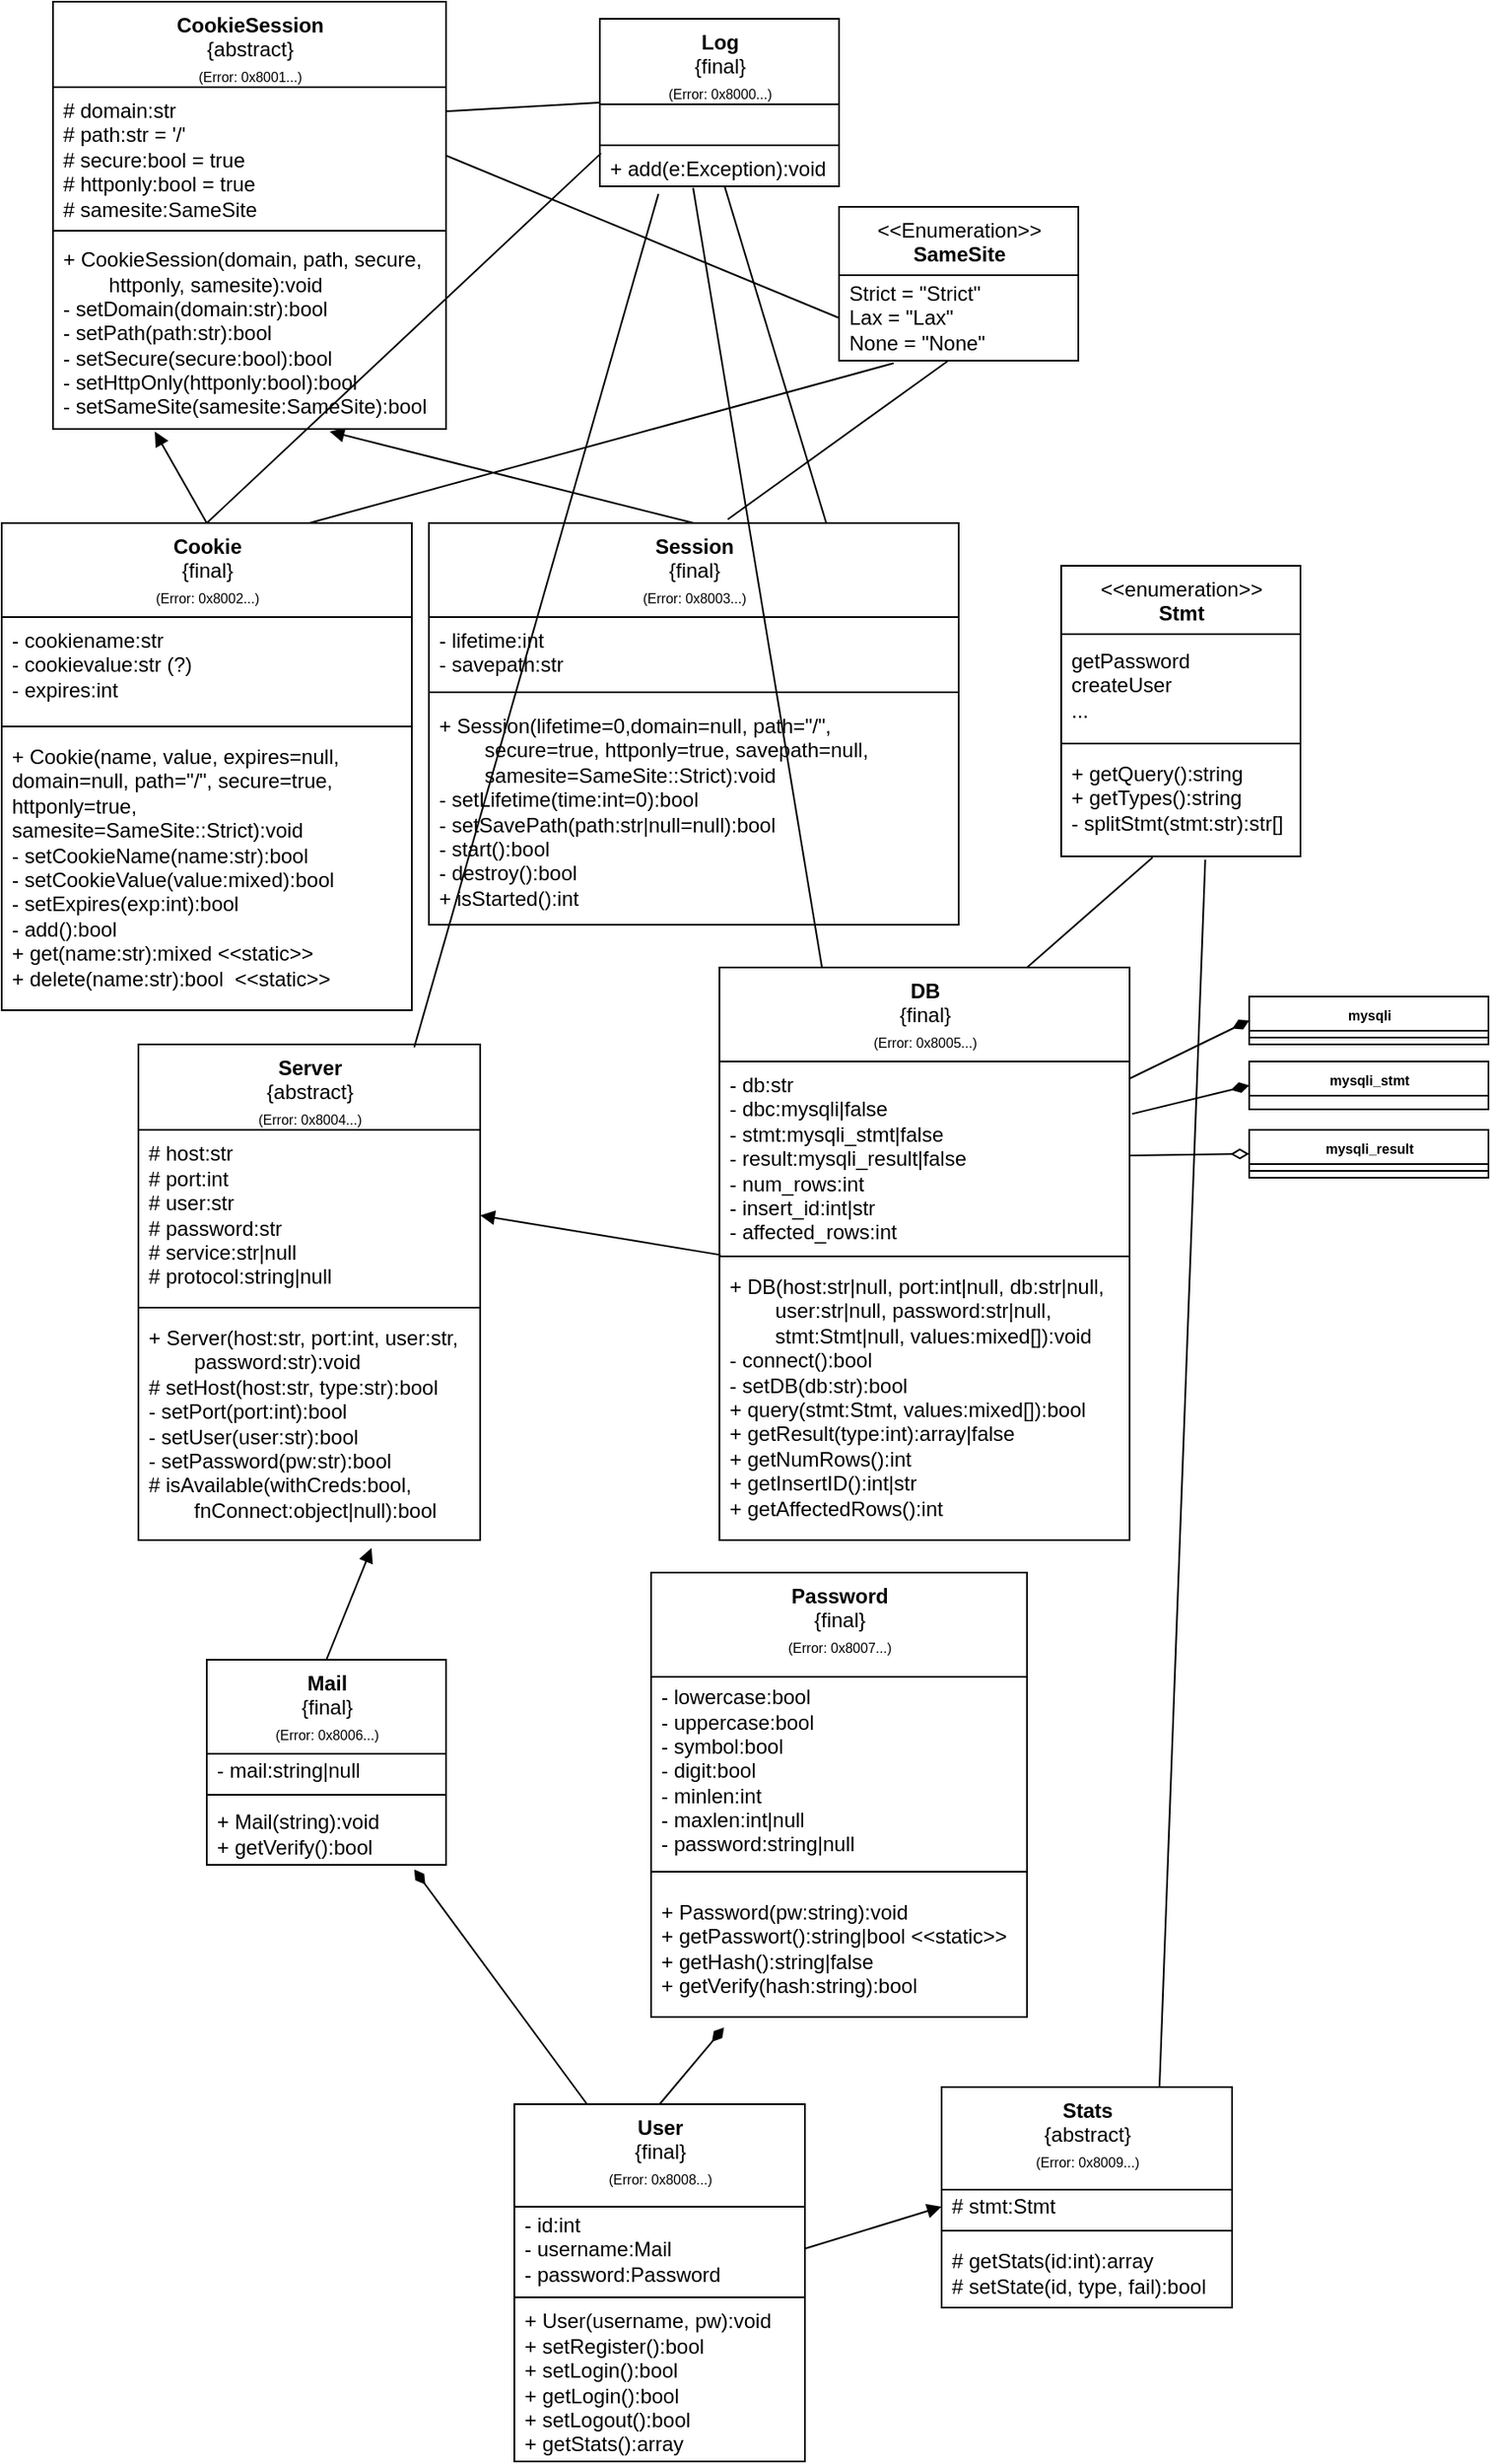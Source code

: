 <mxfile>
    <diagram id="wS60egbe0aB6XC41yso-" name="ClassDiagram">
        <mxGraphModel dx="894" dy="589" grid="1" gridSize="10" guides="1" tooltips="1" connect="1" arrows="1" fold="1" page="1" pageScale="1" pageWidth="827" pageHeight="1169" math="0" shadow="0">
            <root>
                <mxCell id="0"/>
                <mxCell id="1" parent="0"/>
                <mxCell id="41" style="edgeStyle=none;html=1;exitX=0.5;exitY=0;exitDx=0;exitDy=0;entryX=0.005;entryY=0.034;entryDx=0;entryDy=0;entryPerimeter=0;endArrow=none;endFill=0;" parent="1" source="2" target="38" edge="1">
                    <mxGeometry relative="1" as="geometry"/>
                </mxCell>
                <mxCell id="18" style="edgeStyle=none;html=1;exitX=0.5;exitY=0;exitDx=0;exitDy=0;entryX=0.259;entryY=1.013;entryDx=0;entryDy=0;entryPerimeter=0;endArrow=block;endFill=1;" parent="1" source="2" target="17" edge="1">
                    <mxGeometry relative="1" as="geometry"/>
                </mxCell>
                <mxCell id="2" value="&lt;b&gt;Cookie&lt;/b&gt;&lt;br&gt;{final}&lt;br&gt;&lt;span style=&quot;font-size: 8px;&quot;&gt;(Error: 0x8002...)&lt;/span&gt;" style="swimlane;fontStyle=0;align=center;verticalAlign=top;childLayout=stackLayout;horizontal=1;startSize=55;horizontalStack=0;resizeParent=1;resizeParentMax=0;resizeLast=0;collapsible=0;marginBottom=0;html=1;" parent="1" vertex="1">
                    <mxGeometry x="50" y="325" width="240" height="285" as="geometry"/>
                </mxCell>
                <mxCell id="4" value="- cookiename:str&lt;br&gt;- cookievalue:str (?)&lt;br&gt;- expires:int&lt;br&gt;" style="text;html=1;strokeColor=none;fillColor=none;align=left;verticalAlign=top;spacingLeft=4;spacingRight=4;overflow=hidden;rotatable=0;points=[[0,0.5],[1,0.5]];portConstraint=eastwest;" parent="2" vertex="1">
                    <mxGeometry y="55" width="240" height="60" as="geometry"/>
                </mxCell>
                <mxCell id="7" value="" style="line;strokeWidth=1;fillColor=none;align=left;verticalAlign=middle;spacingTop=-1;spacingLeft=3;spacingRight=3;rotatable=0;labelPosition=right;points=[];portConstraint=eastwest;" parent="2" vertex="1">
                    <mxGeometry y="115" width="240" height="8" as="geometry"/>
                </mxCell>
                <mxCell id="9" value="+ Cookie(name, value, expires=null,&lt;br&gt;&lt;span style=&quot;&quot;&gt;&#9;&lt;/span&gt;domain=null, path=&quot;/&quot;, secure=true,&lt;br&gt;&lt;span style=&quot;&quot;&gt;&#9;&lt;/span&gt;httponly=true,&lt;br&gt;&lt;span style=&quot;&quot;&gt;&#9;&lt;/span&gt;samesite=SameSite::Strict):void&lt;br&gt;- setCookieName(name:str):bool&lt;br&gt;- setCookieValue(value:mixed):bool&lt;br&gt;- setExpires(exp:int):bool&lt;br&gt;- add():bool&lt;br&gt;+ get(name:str):mixed &amp;lt;&amp;lt;static&amp;gt;&amp;gt;&lt;br&gt;+ delete(name:str):bool&amp;nbsp;&amp;nbsp;&amp;lt;&amp;lt;static&amp;gt;&amp;gt;" style="text;html=1;strokeColor=none;fillColor=none;align=left;verticalAlign=top;spacingLeft=4;spacingRight=4;overflow=hidden;rotatable=0;points=[[0,0.5],[1,0.5]];portConstraint=eastwest;" parent="2" vertex="1">
                    <mxGeometry y="123" width="240" height="162" as="geometry"/>
                </mxCell>
                <mxCell id="19" style="edgeStyle=none;html=1;exitX=0.5;exitY=0;exitDx=0;exitDy=0;endArrow=block;endFill=1;entryX=0.704;entryY=1.013;entryDx=0;entryDy=0;entryPerimeter=0;startSize=6;endSize=6;" parent="1" source="10" target="17" edge="1">
                    <mxGeometry relative="1" as="geometry"/>
                </mxCell>
                <mxCell id="40" style="edgeStyle=none;html=1;exitX=0.75;exitY=0;exitDx=0;exitDy=0;endArrow=none;endFill=0;" parent="1" source="10" target="38" edge="1">
                    <mxGeometry relative="1" as="geometry"/>
                </mxCell>
                <mxCell id="10" value="&lt;b&gt;Session&lt;/b&gt;&lt;br&gt;{final}&lt;br&gt;&lt;span style=&quot;font-size: 8px;&quot;&gt;(Error: 0x8003...)&lt;/span&gt;" style="swimlane;fontStyle=0;align=center;verticalAlign=top;childLayout=stackLayout;horizontal=1;startSize=55;horizontalStack=0;resizeParent=1;resizeParentMax=0;resizeLast=0;collapsible=0;marginBottom=0;html=1;" parent="1" vertex="1">
                    <mxGeometry x="300" y="325" width="310" height="235" as="geometry"/>
                </mxCell>
                <mxCell id="11" value="- lifetime:int&lt;br&gt;- savepath:str" style="text;html=1;strokeColor=none;fillColor=none;align=left;verticalAlign=top;spacingLeft=4;spacingRight=4;overflow=hidden;rotatable=0;points=[[0,0.5],[1,0.5]];portConstraint=eastwest;" parent="10" vertex="1">
                    <mxGeometry y="55" width="310" height="40" as="geometry"/>
                </mxCell>
                <mxCell id="12" value="" style="line;strokeWidth=1;fillColor=none;align=left;verticalAlign=middle;spacingTop=-1;spacingLeft=3;spacingRight=3;rotatable=0;labelPosition=right;points=[];portConstraint=eastwest;" parent="10" vertex="1">
                    <mxGeometry y="95" width="310" height="8" as="geometry"/>
                </mxCell>
                <mxCell id="13" value="+ Session(lifetime=0,domain=null, path=&quot;/&quot;,&lt;br&gt;&lt;span style=&quot;white-space: pre;&quot;&gt;&#9;&lt;/span&gt;secure=true,&amp;nbsp;httponly=true, savepath=null,&lt;br&gt;&lt;span style=&quot;white-space: pre;&quot;&gt;&#9;&lt;/span&gt;samesite=SameSite::Strict):void&lt;br&gt;- setLifetime(time:int=0):bool&lt;br&gt;- setSavePath(path:str|null=null):bool&lt;br&gt;- start():bool&lt;br&gt;- destroy():bool&lt;br&gt;+ isStarted():int" style="text;html=1;strokeColor=none;fillColor=none;align=left;verticalAlign=middle;spacingLeft=4;spacingRight=4;overflow=hidden;rotatable=0;points=[[0,0.5],[1,0.5]];portConstraint=eastwest;" parent="10" vertex="1">
                    <mxGeometry y="103" width="310" height="132" as="geometry"/>
                </mxCell>
                <mxCell id="20" value="&amp;lt;&amp;lt;Enumeration&amp;gt;&amp;gt;&lt;br&gt;&lt;b&gt;SameSite&lt;/b&gt;" style="swimlane;fontStyle=0;align=center;verticalAlign=top;childLayout=stackLayout;horizontal=1;startSize=40;horizontalStack=0;resizeParent=1;resizeParentMax=0;resizeLast=0;collapsible=0;marginBottom=0;html=1;" parent="1" vertex="1">
                    <mxGeometry x="540" y="140" width="140" height="90" as="geometry"/>
                </mxCell>
                <mxCell id="22" value="Strict = &quot;Strict&quot;&lt;br&gt;Lax = &quot;Lax&quot;&lt;br&gt;None = &quot;None&quot;" style="text;html=1;strokeColor=none;fillColor=none;align=left;verticalAlign=middle;spacingLeft=4;spacingRight=4;overflow=hidden;rotatable=0;points=[[0,0.5],[1,0.5]];portConstraint=eastwest;" parent="20" vertex="1">
                    <mxGeometry y="40" width="140" height="50" as="geometry"/>
                </mxCell>
                <mxCell id="28" style="edgeStyle=none;html=1;exitX=1;exitY=0.5;exitDx=0;exitDy=0;endArrow=none;endFill=0;startSize=6;endSize=6;entryX=0;entryY=0.5;entryDx=0;entryDy=0;" parent="1" source="15" target="22" edge="1">
                    <mxGeometry relative="1" as="geometry"/>
                </mxCell>
                <mxCell id="29" style="edgeStyle=none;html=1;exitX=0.75;exitY=0;exitDx=0;exitDy=0;endArrow=none;endFill=0;startSize=6;endSize=6;entryX=0.228;entryY=1.03;entryDx=0;entryDy=0;entryPerimeter=0;" parent="1" source="2" target="22" edge="1">
                    <mxGeometry relative="1" as="geometry">
                        <mxPoint x="400.0" y="120" as="sourcePoint"/>
                        <mxPoint x="430.0" y="115.5" as="targetPoint"/>
                    </mxGeometry>
                </mxCell>
                <mxCell id="30" style="edgeStyle=none;html=1;endArrow=none;endFill=0;startSize=6;endSize=6;entryX=0.453;entryY=1.007;entryDx=0;entryDy=0;entryPerimeter=0;exitX=0.564;exitY=-0.009;exitDx=0;exitDy=0;exitPerimeter=0;" parent="1" source="10" target="22" edge="1">
                    <mxGeometry relative="1" as="geometry">
                        <mxPoint x="240.0" y="310" as="sourcePoint"/>
                        <mxPoint x="461.92" y="131.5" as="targetPoint"/>
                    </mxGeometry>
                </mxCell>
                <mxCell id="31" value="&lt;b&gt;Log&lt;/b&gt;&lt;br&gt;{final}&lt;br&gt;&lt;span style=&quot;font-size: 8px;&quot;&gt;(Error: 0x8000...)&lt;/span&gt;" style="swimlane;fontStyle=0;align=center;verticalAlign=top;childLayout=stackLayout;horizontal=1;startSize=50;horizontalStack=0;resizeParent=1;resizeParentMax=0;resizeLast=0;collapsible=0;marginBottom=0;html=1;" parent="1" vertex="1">
                    <mxGeometry x="400" y="30" width="140" height="98" as="geometry"/>
                </mxCell>
                <mxCell id="33" value="&amp;nbsp;" style="text;html=1;strokeColor=none;fillColor=none;align=left;verticalAlign=middle;spacingLeft=4;spacingRight=4;overflow=hidden;rotatable=0;points=[[0,0.5],[1,0.5]];portConstraint=eastwest;" parent="31" vertex="1">
                    <mxGeometry y="50" width="140" height="20" as="geometry"/>
                </mxCell>
                <mxCell id="36" value="" style="line;strokeWidth=1;fillColor=none;align=left;verticalAlign=middle;spacingTop=-1;spacingLeft=3;spacingRight=3;rotatable=0;labelPosition=right;points=[];portConstraint=eastwest;" parent="31" vertex="1">
                    <mxGeometry y="70" width="140" height="8" as="geometry"/>
                </mxCell>
                <mxCell id="38" value="+ add(e:Exception):void" style="text;html=1;strokeColor=none;fillColor=none;align=left;verticalAlign=middle;spacingLeft=4;spacingRight=4;overflow=hidden;rotatable=0;points=[[0,0.5],[1,0.5]];portConstraint=eastwest;" parent="31" vertex="1">
                    <mxGeometry y="78" width="140" height="20" as="geometry"/>
                </mxCell>
                <mxCell id="39" style="edgeStyle=none;html=1;exitX=0.999;exitY=0.177;exitDx=0;exitDy=0;entryX=0;entryY=0.5;entryDx=0;entryDy=0;endArrow=none;endFill=0;exitPerimeter=0;" parent="1" source="15" target="31" edge="1">
                    <mxGeometry relative="1" as="geometry"/>
                </mxCell>
                <mxCell id="14" value="&lt;b&gt;CookieSession&lt;/b&gt;&lt;br&gt;{abstract}&lt;br&gt;&lt;span style=&quot;font-size: 8px;&quot;&gt;(Error: 0x8001...)&lt;/span&gt;" style="swimlane;fontStyle=0;align=center;verticalAlign=top;childLayout=stackLayout;horizontal=1;startSize=50;horizontalStack=0;resizeParent=1;resizeParentMax=0;resizeLast=0;collapsible=0;marginBottom=0;html=1;shadow=0;" parent="1" vertex="1">
                    <mxGeometry x="80" y="20" width="230" height="250" as="geometry"/>
                </mxCell>
                <mxCell id="15" value="# domain:str&lt;br&gt;# path:str = '/'&lt;br&gt;# secure:bool = true&lt;br&gt;# httponly:bool = true&lt;br&gt;# samesite:SameSite" style="text;html=1;strokeColor=none;fillColor=none;align=left;verticalAlign=top;spacingLeft=4;spacingRight=4;overflow=hidden;rotatable=0;points=[[0,0.5],[1,0.5]];portConstraint=eastwest;" parent="14" vertex="1">
                    <mxGeometry y="50" width="230" height="80" as="geometry"/>
                </mxCell>
                <mxCell id="16" value="" style="line;strokeWidth=1;fillColor=none;align=left;verticalAlign=middle;spacingTop=-1;spacingLeft=3;spacingRight=3;rotatable=0;labelPosition=right;points=[];portConstraint=eastwest;" parent="14" vertex="1">
                    <mxGeometry y="130" width="230" height="8" as="geometry"/>
                </mxCell>
                <mxCell id="17" value="+ CookieSession(domain, path, secure,&lt;br&gt;&lt;span style=&quot;white-space: pre;&quot;&gt;&#9;&lt;/span&gt;httponly, samesite):void&lt;br&gt;- setDomain(domain:str):bool&lt;br&gt;- setPath(path:str):bool&lt;br&gt;- setSecure(secure:bool):bool&lt;br&gt;- setHttpOnly(httponly:bool):bool&lt;br&gt;- setSameSite(samesite:SameSite):bool" style="text;html=1;strokeColor=none;fillColor=none;align=left;verticalAlign=middle;spacingLeft=4;spacingRight=4;overflow=hidden;rotatable=0;points=[[0,0.5],[1,0.5]];portConstraint=eastwest;" parent="14" vertex="1">
                    <mxGeometry y="138" width="230" height="112" as="geometry"/>
                </mxCell>
                <mxCell id="69" style="edgeStyle=none;html=1;exitX=0.75;exitY=0;exitDx=0;exitDy=0;endArrow=none;endFill=0;entryX=0.382;entryY=1.01;entryDx=0;entryDy=0;entryPerimeter=0;" parent="1" source="42" target="85" edge="1">
                    <mxGeometry relative="1" as="geometry"/>
                </mxCell>
                <mxCell id="42" value="&lt;b&gt;DB&lt;/b&gt;&lt;br&gt;{final}&lt;br&gt;&lt;span style=&quot;font-size: 8px; background-color: initial;&quot;&gt;(Error: 0x8005...)&lt;/span&gt;" style="swimlane;fontStyle=0;align=center;verticalAlign=top;childLayout=stackLayout;horizontal=1;startSize=55;horizontalStack=0;resizeParent=1;resizeParentMax=0;resizeLast=0;collapsible=0;marginBottom=0;html=1;shadow=0;" parent="1" vertex="1">
                    <mxGeometry x="470" y="585" width="240" height="335" as="geometry"/>
                </mxCell>
                <mxCell id="44" value="- db:str&lt;br&gt;- dbc:mysqli|false&lt;br&gt;- stmt:mysqli_stmt|false&lt;br&gt;- result:mysqli_result|false&lt;br&gt;- num_rows:int&lt;br&gt;- insert_id:int|str&lt;br&gt;- affected_rows:int" style="text;html=1;strokeColor=none;fillColor=none;align=left;verticalAlign=top;spacingLeft=4;spacingRight=4;overflow=hidden;rotatable=0;points=[[0,0.5],[1,0.5]];portConstraint=eastwest;shadow=0;" parent="42" vertex="1">
                    <mxGeometry y="55" width="240" height="110" as="geometry"/>
                </mxCell>
                <mxCell id="47" value="" style="line;strokeWidth=1;fillColor=none;align=left;verticalAlign=middle;spacingTop=-1;spacingLeft=3;spacingRight=3;rotatable=0;labelPosition=right;points=[];portConstraint=eastwest;shadow=0;" parent="42" vertex="1">
                    <mxGeometry y="165" width="240" height="8" as="geometry"/>
                </mxCell>
                <mxCell id="49" value="+ DB(host:str|null, port:int|null, db:str|null,&lt;br&gt;&lt;span style=&quot;white-space: pre;&quot;&gt;&#9;&lt;/span&gt;user:str|null, password:str|null,&lt;br&gt;&lt;span style=&quot;white-space: pre;&quot;&gt;&#9;&lt;/span&gt;stmt:Stmt|null, values:mixed[]):void&lt;br&gt;- connect():bool&lt;br&gt;- setDB(db:str):bool&lt;br&gt;+ query(stmt:Stmt, values:mixed[]):bool&lt;br&gt;+ getResult(type:int):array|false&lt;br&gt;+ getNumRows():int&lt;br&gt;+ getInsertID():int|str&lt;br&gt;+ getAffectedRows():int" style="text;html=1;strokeColor=none;fillColor=none;align=left;verticalAlign=top;spacingLeft=4;spacingRight=4;overflow=hidden;rotatable=0;points=[[0,0.5],[1,0.5]];portConstraint=eastwest;shadow=0;" parent="42" vertex="1">
                    <mxGeometry y="173" width="240" height="162" as="geometry"/>
                </mxCell>
                <mxCell id="50" value="&lt;b&gt;Server&lt;/b&gt;&lt;br&gt;{abstract}&lt;br&gt;&lt;span style=&quot;font-size: 8px;&quot;&gt;(Error: 0x8004...)&lt;/span&gt;" style="swimlane;fontStyle=0;align=center;verticalAlign=top;childLayout=stackLayout;horizontal=1;startSize=50;horizontalStack=0;resizeParent=1;resizeParentMax=0;resizeLast=0;collapsible=0;marginBottom=0;html=1;shadow=0;" parent="1" vertex="1">
                    <mxGeometry x="130" y="630" width="200" height="290" as="geometry"/>
                </mxCell>
                <mxCell id="52" value="# host:str&lt;br&gt;# port:int&lt;br&gt;# user:str&lt;br&gt;# password:str&lt;br&gt;# service:str|null&lt;br&gt;# protocol:string|null" style="text;html=1;strokeColor=none;fillColor=none;align=left;verticalAlign=middle;spacingLeft=4;spacingRight=4;overflow=hidden;rotatable=0;points=[[0,0.5],[1,0.5]];portConstraint=eastwest;shadow=0;" parent="50" vertex="1">
                    <mxGeometry y="50" width="200" height="100" as="geometry"/>
                </mxCell>
                <mxCell id="55" value="" style="line;strokeWidth=1;fillColor=none;align=left;verticalAlign=middle;spacingTop=-1;spacingLeft=3;spacingRight=3;rotatable=0;labelPosition=right;points=[];portConstraint=eastwest;shadow=0;" parent="50" vertex="1">
                    <mxGeometry y="150" width="200" height="8" as="geometry"/>
                </mxCell>
                <mxCell id="57" value="+ Server(host:str, port:int, user:str,&lt;br&gt;&lt;span style=&quot;white-space: pre;&quot;&gt;&#9;&lt;/span&gt;password:str):void&lt;br&gt;# setHost(host:str, type:str):bool&lt;br&gt;- setPort(port:int):bool&lt;br&gt;- setUser(user:str):bool&lt;br&gt;- setPassword(pw:str):bool&lt;br&gt;# isAvailable(withCreds:bool,&lt;br&gt;&lt;span style=&quot;white-space: pre;&quot;&gt;&#9;&lt;/span&gt;fnConnect:object|null):bool" style="text;html=1;strokeColor=none;fillColor=none;align=left;verticalAlign=top;spacingLeft=4;spacingRight=4;overflow=hidden;rotatable=0;points=[[0,0.5],[1,0.5]];portConstraint=eastwest;shadow=0;" parent="50" vertex="1">
                    <mxGeometry y="158" width="200" height="132" as="geometry"/>
                </mxCell>
                <mxCell id="58" style="edgeStyle=none;html=1;exitX=0.003;exitY=1.029;exitDx=0;exitDy=0;entryX=1;entryY=0.5;entryDx=0;entryDy=0;endArrow=block;endFill=1;exitPerimeter=0;" parent="1" source="44" target="52" edge="1">
                    <mxGeometry relative="1" as="geometry"/>
                </mxCell>
                <mxCell id="59" style="edgeStyle=none;html=1;exitX=0.25;exitY=0;exitDx=0;exitDy=0;endArrow=none;endFill=0;entryX=0.39;entryY=1.044;entryDx=0;entryDy=0;entryPerimeter=0;backgroundOutline=0;noJump=0;ignoreEdge=0;enumerate=0;comic=0;fixDash=0;" parent="1" source="42" target="38" edge="1">
                    <mxGeometry relative="1" as="geometry">
                        <mxPoint x="542.5" y="335" as="sourcePoint"/>
                        <mxPoint x="482.921" y="131" as="targetPoint"/>
                    </mxGeometry>
                </mxCell>
                <mxCell id="60" style="edgeStyle=none;html=1;endArrow=none;endFill=0;entryX=0.245;entryY=1.222;entryDx=0;entryDy=0;entryPerimeter=0;exitX=0.807;exitY=0.006;exitDx=0;exitDy=0;exitPerimeter=0;" parent="1" source="50" target="38" edge="1">
                    <mxGeometry relative="1" as="geometry">
                        <mxPoint x="540" y="595" as="sourcePoint"/>
                        <mxPoint x="464.6" y="131.88" as="targetPoint"/>
                    </mxGeometry>
                </mxCell>
                <mxCell id="61" value="&amp;lt;&amp;lt;enumeration&amp;gt;&amp;gt;&lt;br&gt;&lt;b&gt;Stmt&lt;/b&gt;" style="swimlane;fontStyle=0;align=center;verticalAlign=top;childLayout=stackLayout;horizontal=1;startSize=40;horizontalStack=0;resizeParent=1;resizeParentMax=0;resizeLast=0;collapsible=0;marginBottom=0;html=1;shadow=0;" parent="1" vertex="1">
                    <mxGeometry x="670" y="350" width="140" height="170" as="geometry"/>
                </mxCell>
                <mxCell id="63" value="getPassword&lt;br&gt;createUser&lt;br&gt;..." style="text;html=1;strokeColor=none;fillColor=none;align=left;verticalAlign=middle;spacingLeft=4;spacingRight=4;overflow=hidden;rotatable=0;points=[[0,0.5],[1,0.5]];portConstraint=eastwest;shadow=0;" parent="61" vertex="1">
                    <mxGeometry y="40" width="140" height="60" as="geometry"/>
                </mxCell>
                <mxCell id="79" value="" style="line;strokeWidth=1;fillColor=none;align=left;verticalAlign=middle;spacingTop=-1;spacingLeft=3;spacingRight=3;rotatable=0;labelPosition=right;points=[];portConstraint=eastwest;fontSize=8;" parent="61" vertex="1">
                    <mxGeometry y="100" width="140" height="8" as="geometry"/>
                </mxCell>
                <mxCell id="85" value="+ getQuery():string&lt;br&gt;+ getTypes():string&lt;br&gt;- splitStmt(stmt:str):str[]" style="text;html=1;strokeColor=none;fillColor=none;align=left;verticalAlign=top;spacingLeft=4;spacingRight=4;overflow=hidden;rotatable=0;points=[[0,0.5],[1,0.5]];portConstraint=eastwest;shadow=0;" parent="61" vertex="1">
                    <mxGeometry y="108" width="140" height="62" as="geometry"/>
                </mxCell>
                <mxCell id="70" value="&lt;b&gt;mysqli&lt;/b&gt;" style="swimlane;fontStyle=0;align=center;verticalAlign=top;childLayout=stackLayout;horizontal=1;startSize=20;horizontalStack=0;resizeParent=1;resizeParentMax=0;resizeLast=0;collapsible=0;marginBottom=0;html=1;fontSize=8;" parent="1" vertex="1">
                    <mxGeometry x="780" y="602" width="140" height="28" as="geometry"/>
                </mxCell>
                <mxCell id="75" value="" style="line;strokeWidth=1;fillColor=none;align=left;verticalAlign=middle;spacingTop=-1;spacingLeft=3;spacingRight=3;rotatable=0;labelPosition=right;points=[];portConstraint=eastwest;fontSize=8;" parent="70" vertex="1">
                    <mxGeometry y="20" width="140" height="8" as="geometry"/>
                </mxCell>
                <mxCell id="78" value="&lt;b&gt;mysqli_stmt&lt;/b&gt;" style="swimlane;fontStyle=0;align=center;verticalAlign=top;childLayout=stackLayout;horizontal=1;startSize=20;horizontalStack=0;resizeParent=1;resizeParentMax=0;resizeLast=0;collapsible=0;marginBottom=0;html=1;fontSize=8;" parent="1" vertex="1">
                    <mxGeometry x="780" y="640" width="140" height="28" as="geometry"/>
                </mxCell>
                <mxCell id="80" value="&lt;b&gt;mysqli_result&lt;/b&gt;" style="swimlane;fontStyle=0;align=center;verticalAlign=top;childLayout=stackLayout;horizontal=1;startSize=20;horizontalStack=0;resizeParent=1;resizeParentMax=0;resizeLast=0;collapsible=0;marginBottom=0;html=1;fontSize=8;" parent="1" vertex="1">
                    <mxGeometry x="780" y="680" width="140" height="28" as="geometry"/>
                </mxCell>
                <mxCell id="81" value="" style="line;strokeWidth=1;fillColor=none;align=left;verticalAlign=middle;spacingTop=-1;spacingLeft=3;spacingRight=3;rotatable=0;labelPosition=right;points=[];portConstraint=eastwest;fontSize=8;" parent="80" vertex="1">
                    <mxGeometry y="20" width="140" height="8" as="geometry"/>
                </mxCell>
                <mxCell id="82" value="" style="endArrow=none;startArrow=diamondThin;endFill=0;startFill=1;html=1;verticalAlign=bottom;labelBackgroundColor=none;strokeWidth=1;startSize=8;endSize=8;fontSize=8;entryX=1;entryY=0.091;entryDx=0;entryDy=0;entryPerimeter=0;exitX=0;exitY=0.5;exitDx=0;exitDy=0;" parent="1" source="70" target="44" edge="1">
                    <mxGeometry width="160" relative="1" as="geometry">
                        <mxPoint x="750" y="640" as="sourcePoint"/>
                        <mxPoint x="930" y="580" as="targetPoint"/>
                    </mxGeometry>
                </mxCell>
                <mxCell id="83" value="" style="endArrow=none;startArrow=diamondThin;endFill=0;startFill=1;html=1;verticalAlign=bottom;labelBackgroundColor=none;strokeWidth=1;startSize=8;endSize=8;fontSize=8;entryX=1.006;entryY=0.279;entryDx=0;entryDy=0;entryPerimeter=0;exitX=0;exitY=0.5;exitDx=0;exitDy=0;" parent="1" source="78" target="44" edge="1">
                    <mxGeometry width="160" relative="1" as="geometry">
                        <mxPoint x="750" y="670" as="sourcePoint"/>
                        <mxPoint x="720" y="660.01" as="targetPoint"/>
                    </mxGeometry>
                </mxCell>
                <mxCell id="84" value="" style="endArrow=none;startArrow=diamondThin;endFill=0;startFill=0;html=1;verticalAlign=bottom;labelBackgroundColor=none;strokeWidth=1;startSize=8;endSize=8;fontSize=8;entryX=1;entryY=0.5;entryDx=0;entryDy=0;exitX=0;exitY=0.5;exitDx=0;exitDy=0;" parent="1" source="80" target="44" edge="1">
                    <mxGeometry width="160" relative="1" as="geometry">
                        <mxPoint x="760" y="730" as="sourcePoint"/>
                        <mxPoint x="990" y="550" as="targetPoint"/>
                    </mxGeometry>
                </mxCell>
                <mxCell id="vbPNm2AH3pfY82ShACen-85" value="&lt;b&gt;Password&lt;/b&gt;&lt;br&gt;{final}&lt;br&gt;&lt;span style=&quot;font-size: 8px;&quot;&gt;(Error: 0x8007...)&lt;/span&gt;" style="swimlane;fontStyle=0;align=center;verticalAlign=top;childLayout=stackLayout;horizontal=1;startSize=61;horizontalStack=0;resizeParent=1;resizeParentMax=0;resizeLast=0;collapsible=0;marginBottom=0;html=1;fontSize=12;" parent="1" vertex="1">
                    <mxGeometry x="430" y="939" width="220" height="260" as="geometry"/>
                </mxCell>
                <mxCell id="vbPNm2AH3pfY82ShACen-87" value="- lowercase:bool&lt;br&gt;- uppercase:bool&lt;br&gt;- symbol:bool&lt;br&gt;- digit:bool&lt;br&gt;- minlen:int&lt;br&gt;- maxlen:int|null&lt;br&gt;- password:string|null" style="text;html=1;strokeColor=none;fillColor=none;align=left;verticalAlign=middle;spacingLeft=4;spacingRight=4;overflow=hidden;rotatable=0;points=[[0,0.5],[1,0.5]];portConstraint=eastwest;fontSize=12;" parent="vbPNm2AH3pfY82ShACen-85" vertex="1">
                    <mxGeometry y="61" width="220" height="110" as="geometry"/>
                </mxCell>
                <mxCell id="vbPNm2AH3pfY82ShACen-90" value="" style="line;strokeWidth=1;fillColor=none;align=left;verticalAlign=middle;spacingTop=-1;spacingLeft=3;spacingRight=3;rotatable=0;labelPosition=right;points=[];portConstraint=eastwest;fontSize=12;" parent="vbPNm2AH3pfY82ShACen-85" vertex="1">
                    <mxGeometry y="171" width="220" height="8" as="geometry"/>
                </mxCell>
                <mxCell id="vbPNm2AH3pfY82ShACen-92" value="+ Password(pw:string):void&lt;br&gt;+ getPasswort():string|bool &amp;lt;&amp;lt;static&amp;gt;&amp;gt;&lt;br&gt;+ getHash():string|false&lt;br&gt;+ getVerify(hash:string):bool" style="text;html=1;strokeColor=none;fillColor=none;align=left;verticalAlign=middle;spacingLeft=4;spacingRight=4;overflow=hidden;rotatable=0;points=[[0,0.5],[1,0.5]];portConstraint=eastwest;fontSize=12;" parent="vbPNm2AH3pfY82ShACen-85" vertex="1">
                    <mxGeometry y="179" width="220" height="81" as="geometry"/>
                </mxCell>
                <mxCell id="vbPNm2AH3pfY82ShACen-93" value="&lt;b&gt;Mail&lt;/b&gt;&lt;br&gt;{final}&lt;br&gt;&lt;span style=&quot;font-size: 8px;&quot;&gt;(Error: 0x8006...)&lt;/span&gt;" style="swimlane;fontStyle=0;align=center;verticalAlign=top;childLayout=stackLayout;horizontal=1;startSize=55;horizontalStack=0;resizeParent=1;resizeParentMax=0;resizeLast=0;collapsible=0;marginBottom=0;html=1;fontSize=12;" parent="1" vertex="1">
                    <mxGeometry x="170" y="990" width="140" height="120" as="geometry"/>
                </mxCell>
                <mxCell id="vbPNm2AH3pfY82ShACen-95" value="- mail:string|null" style="text;html=1;strokeColor=none;fillColor=none;align=left;verticalAlign=middle;spacingLeft=4;spacingRight=4;overflow=hidden;rotatable=0;points=[[0,0.5],[1,0.5]];portConstraint=eastwest;fontSize=12;" parent="vbPNm2AH3pfY82ShACen-93" vertex="1">
                    <mxGeometry y="55" width="140" height="20" as="geometry"/>
                </mxCell>
                <mxCell id="vbPNm2AH3pfY82ShACen-98" value="" style="line;strokeWidth=1;fillColor=none;align=left;verticalAlign=middle;spacingTop=-1;spacingLeft=3;spacingRight=3;rotatable=0;labelPosition=right;points=[];portConstraint=eastwest;fontSize=12;" parent="vbPNm2AH3pfY82ShACen-93" vertex="1">
                    <mxGeometry y="75" width="140" height="8" as="geometry"/>
                </mxCell>
                <mxCell id="vbPNm2AH3pfY82ShACen-100" value="+ Mail(string):void&lt;br&gt;+ getVerify():bool" style="text;html=1;strokeColor=none;fillColor=none;align=left;verticalAlign=middle;spacingLeft=4;spacingRight=4;overflow=hidden;rotatable=0;points=[[0,0.5],[1,0.5]];portConstraint=eastwest;fontSize=12;" parent="vbPNm2AH3pfY82ShACen-93" vertex="1">
                    <mxGeometry y="83" width="140" height="37" as="geometry"/>
                </mxCell>
                <mxCell id="vbPNm2AH3pfY82ShACen-101" style="edgeStyle=none;html=1;exitX=0.5;exitY=0;exitDx=0;exitDy=0;entryX=0.682;entryY=1.035;entryDx=0;entryDy=0;endArrow=block;endFill=1;entryPerimeter=0;" parent="1" source="vbPNm2AH3pfY82ShACen-93" target="57" edge="1">
                    <mxGeometry relative="1" as="geometry">
                        <mxPoint x="480.72" y="763.19" as="sourcePoint"/>
                        <mxPoint x="340" y="740.0" as="targetPoint"/>
                    </mxGeometry>
                </mxCell>
                <mxCell id="vbPNm2AH3pfY82ShACen-103" value="&lt;b&gt;Stats&lt;/b&gt;&lt;br&gt;{abstract}&lt;br&gt;&lt;span style=&quot;font-size: 8px;&quot;&gt;(Error: 0x8009...)&lt;/span&gt;" style="swimlane;fontStyle=0;align=center;verticalAlign=top;childLayout=stackLayout;horizontal=1;startSize=60;horizontalStack=0;resizeParent=1;resizeParentMax=0;resizeLast=0;collapsible=0;marginBottom=0;html=1;fontSize=12;" parent="1" vertex="1">
                    <mxGeometry x="600" y="1240" width="170" height="129" as="geometry"/>
                </mxCell>
                <mxCell id="vbPNm2AH3pfY82ShACen-105" value="# stmt:Stmt" style="text;html=1;strokeColor=none;fillColor=none;align=left;verticalAlign=middle;spacingLeft=4;spacingRight=4;overflow=hidden;rotatable=0;points=[[0,0.5],[1,0.5]];portConstraint=eastwest;fontSize=12;" parent="vbPNm2AH3pfY82ShACen-103" vertex="1">
                    <mxGeometry y="60" width="170" height="20" as="geometry"/>
                </mxCell>
                <mxCell id="vbPNm2AH3pfY82ShACen-108" value="" style="line;strokeWidth=1;fillColor=none;align=left;verticalAlign=middle;spacingTop=-1;spacingLeft=3;spacingRight=3;rotatable=0;labelPosition=right;points=[];portConstraint=eastwest;fontSize=12;" parent="vbPNm2AH3pfY82ShACen-103" vertex="1">
                    <mxGeometry y="80" width="170" height="8" as="geometry"/>
                </mxCell>
                <mxCell id="vbPNm2AH3pfY82ShACen-110" value="# getStats(id:int):array&lt;br&gt;# setState(id, type, fail):bool" style="text;html=1;strokeColor=none;fillColor=none;align=left;verticalAlign=middle;spacingLeft=4;spacingRight=4;overflow=hidden;rotatable=0;points=[[0,0.5],[1,0.5]];portConstraint=eastwest;fontSize=12;" parent="vbPNm2AH3pfY82ShACen-103" vertex="1">
                    <mxGeometry y="88" width="170" height="41" as="geometry"/>
                </mxCell>
                <mxCell id="vbPNm2AH3pfY82ShACen-111" value="&lt;b&gt;User&lt;/b&gt;&lt;br&gt;{final}&lt;br&gt;&lt;span style=&quot;font-size: 8px;&quot;&gt;(Error: 0x8008...)&lt;/span&gt;" style="swimlane;fontStyle=0;align=center;verticalAlign=top;childLayout=stackLayout;horizontal=1;startSize=60;horizontalStack=0;resizeParent=1;resizeParentMax=0;resizeLast=0;collapsible=0;marginBottom=0;html=1;fontSize=12;" parent="1" vertex="1">
                    <mxGeometry x="350" y="1250" width="170" height="209" as="geometry"/>
                </mxCell>
                <mxCell id="vbPNm2AH3pfY82ShACen-112" value="- id:int&lt;br&gt;- username:Mail&lt;br&gt;- password:Password" style="text;html=1;strokeColor=none;fillColor=none;align=left;verticalAlign=middle;spacingLeft=4;spacingRight=4;overflow=hidden;rotatable=0;points=[[0,0.5],[1,0.5]];portConstraint=eastwest;fontSize=12;" parent="vbPNm2AH3pfY82ShACen-111" vertex="1">
                    <mxGeometry y="60" width="170" height="49" as="geometry"/>
                </mxCell>
                <mxCell id="vbPNm2AH3pfY82ShACen-113" value="" style="line;strokeWidth=1;fillColor=none;align=left;verticalAlign=middle;spacingTop=-1;spacingLeft=3;spacingRight=3;rotatable=0;labelPosition=right;points=[];portConstraint=eastwest;fontSize=12;" parent="vbPNm2AH3pfY82ShACen-111" vertex="1">
                    <mxGeometry y="109" width="170" height="8" as="geometry"/>
                </mxCell>
                <mxCell id="vbPNm2AH3pfY82ShACen-114" value="+ User(username, pw):void&lt;br&gt;+ setRegister():bool&lt;br&gt;+ setLogin():bool&lt;br&gt;+ getLogin():bool&lt;br&gt;+ setLogout():bool&lt;br&gt;+ getStats():array" style="text;html=1;strokeColor=none;fillColor=none;align=left;verticalAlign=middle;spacingLeft=4;spacingRight=4;overflow=hidden;rotatable=0;points=[[0,0.5],[1,0.5]];portConstraint=eastwest;fontSize=12;" parent="vbPNm2AH3pfY82ShACen-111" vertex="1">
                    <mxGeometry y="117" width="170" height="92" as="geometry"/>
                </mxCell>
                <mxCell id="vbPNm2AH3pfY82ShACen-115" value="" style="endArrow=none;startArrow=diamondThin;endFill=0;startFill=1;html=1;verticalAlign=bottom;labelBackgroundColor=none;strokeWidth=1;startSize=8;endSize=8;fontSize=8;entryX=0.25;entryY=0;entryDx=0;entryDy=0;exitX=0.867;exitY=1.073;exitDx=0;exitDy=0;exitPerimeter=0;" parent="1" source="vbPNm2AH3pfY82ShACen-100" target="vbPNm2AH3pfY82ShACen-111" edge="1">
                    <mxGeometry width="160" relative="1" as="geometry">
                        <mxPoint x="300.0" y="1169.0" as="sourcePoint"/>
                        <mxPoint x="230.0" y="1203.01" as="targetPoint"/>
                    </mxGeometry>
                </mxCell>
                <mxCell id="vbPNm2AH3pfY82ShACen-116" value="" style="endArrow=none;startArrow=diamondThin;endFill=0;startFill=1;html=1;verticalAlign=bottom;labelBackgroundColor=none;strokeWidth=1;startSize=8;endSize=8;fontSize=8;entryX=0.5;entryY=0;entryDx=0;entryDy=0;exitX=0.194;exitY=1.076;exitDx=0;exitDy=0;exitPerimeter=0;" parent="1" source="vbPNm2AH3pfY82ShACen-92" target="vbPNm2AH3pfY82ShACen-111" edge="1">
                    <mxGeometry width="160" relative="1" as="geometry">
                        <mxPoint x="301.38" y="1122.701" as="sourcePoint"/>
                        <mxPoint x="372.5" y="1220" as="targetPoint"/>
                    </mxGeometry>
                </mxCell>
                <mxCell id="vbPNm2AH3pfY82ShACen-117" style="edgeStyle=none;html=1;exitX=1;exitY=0.5;exitDx=0;exitDy=0;entryX=0;entryY=0.5;entryDx=0;entryDy=0;endArrow=block;endFill=1;" parent="1" source="vbPNm2AH3pfY82ShACen-112" target="vbPNm2AH3pfY82ShACen-105" edge="1">
                    <mxGeometry relative="1" as="geometry">
                        <mxPoint x="513.6" y="1255.38" as="sourcePoint"/>
                        <mxPoint x="540.0" y="1190" as="targetPoint"/>
                    </mxGeometry>
                </mxCell>
                <mxCell id="kd0tuteXDtrFfsT3nBW9-85" style="edgeStyle=none;html=1;exitX=0.75;exitY=0;exitDx=0;exitDy=0;endArrow=none;endFill=0;entryX=0.602;entryY=1.031;entryDx=0;entryDy=0;entryPerimeter=0;" parent="1" source="vbPNm2AH3pfY82ShACen-103" target="85" edge="1">
                    <mxGeometry relative="1" as="geometry">
                        <mxPoint x="660" y="595" as="sourcePoint"/>
                        <mxPoint x="733.48" y="530.62" as="targetPoint"/>
                    </mxGeometry>
                </mxCell>
            </root>
        </mxGraphModel>
    </diagram>
    <diagram id="ANWo6V_Iq7Y20wAwBIoF" name="AJAX-Sequenz">
        <mxGraphModel dx="1098" dy="491" grid="1" gridSize="10" guides="1" tooltips="1" connect="1" arrows="1" fold="1" page="1" pageScale="1" pageWidth="827" pageHeight="1169" math="0" shadow="0">
            <root>
                <mxCell id="0"/>
                <mxCell id="1" parent="0"/>
                <mxCell id="Y4tVmQyt2OMC0z9HJhr8-1" value="AJAX - Asynchronous JavaScript an XML" style="text;html=1;align=left;verticalAlign=middle;resizable=0;points=[];autosize=1;strokeColor=none;fillColor=none;" vertex="1" parent="1">
                    <mxGeometry x="40" y="10" width="240" height="30" as="geometry"/>
                </mxCell>
                <mxCell id="Y4tVmQyt2OMC0z9HJhr8-2" value="User/Browser&lt;br&gt;(HTML)" style="shape=umlLifeline;perimeter=lifelinePerimeter;whiteSpace=wrap;html=1;container=1;collapsible=0;recursiveResize=0;outlineConnect=0;" vertex="1" parent="1">
                    <mxGeometry x="40" y="50" width="100" height="570" as="geometry"/>
                </mxCell>
                <mxCell id="Y4tVmQyt2OMC0z9HJhr8-9" value="" style="html=1;verticalAlign=bottom;labelBackgroundColor=none;endArrow=block;endFill=1;" edge="1" parent="Y4tVmQyt2OMC0z9HJhr8-2" target="Y4tVmQyt2OMC0z9HJhr8-5">
                    <mxGeometry width="160" relative="1" as="geometry">
                        <mxPoint x="50" y="70" as="sourcePoint"/>
                        <mxPoint x="210" y="70" as="targetPoint"/>
                    </mxGeometry>
                </mxCell>
                <mxCell id="Y4tVmQyt2OMC0z9HJhr8-10" value="Aufruf URL (http://project.lh)" style="edgeLabel;html=1;align=center;verticalAlign=middle;resizable=0;points=[];" vertex="1" connectable="0" parent="Y4tVmQyt2OMC0z9HJhr8-9">
                    <mxGeometry x="0.501" y="-1" relative="1" as="geometry">
                        <mxPoint y="-11" as="offset"/>
                    </mxGeometry>
                </mxCell>
                <mxCell id="Y4tVmQyt2OMC0z9HJhr8-11" value="" style="html=1;points=[];perimeter=orthogonalPerimeter;fillColor=strokeColor;" vertex="1" parent="Y4tVmQyt2OMC0z9HJhr8-2">
                    <mxGeometry x="48" y="60" width="5" height="460" as="geometry"/>
                </mxCell>
                <mxCell id="Y4tVmQyt2OMC0z9HJhr8-15" value="" style="html=1;points=[];perimeter=orthogonalPerimeter;fillColor=strokeColor;" vertex="1" parent="Y4tVmQyt2OMC0z9HJhr8-2">
                    <mxGeometry x="53" y="130" width="5" height="100" as="geometry"/>
                </mxCell>
                <mxCell id="Y4tVmQyt2OMC0z9HJhr8-16" value="" style="html=1;verticalAlign=bottom;labelBackgroundColor=none;endArrow=block;endFill=1;entryX=1.56;entryY=0.013;entryDx=0;entryDy=0;entryPerimeter=0;" edge="1" parent="Y4tVmQyt2OMC0z9HJhr8-2" source="Y4tVmQyt2OMC0z9HJhr8-2" target="Y4tVmQyt2OMC0z9HJhr8-15">
                    <mxGeometry width="160" relative="1" as="geometry">
                        <mxPoint x="60" y="120" as="sourcePoint"/>
                        <mxPoint x="110" y="150" as="targetPoint"/>
                        <Array as="points">
                            <mxPoint x="110" y="120"/>
                        </Array>
                    </mxGeometry>
                </mxCell>
                <mxCell id="Y4tVmQyt2OMC0z9HJhr8-17" value="verarbeite index.html" style="edgeLabel;html=1;align=center;verticalAlign=middle;resizable=0;points=[];" vertex="1" connectable="0" parent="Y4tVmQyt2OMC0z9HJhr8-16">
                    <mxGeometry x="0.501" y="-1" relative="1" as="geometry">
                        <mxPoint x="72" y="-4" as="offset"/>
                    </mxGeometry>
                </mxCell>
                <mxCell id="Y4tVmQyt2OMC0z9HJhr8-28" value="" style="html=1;points=[];perimeter=orthogonalPerimeter;fillColor=strokeColor;" vertex="1" parent="Y4tVmQyt2OMC0z9HJhr8-2">
                    <mxGeometry x="53" y="250" width="5" height="20" as="geometry"/>
                </mxCell>
                <mxCell id="Y4tVmQyt2OMC0z9HJhr8-4" value="V8 Engine&lt;br&gt;(JavaScript)" style="shape=umlLifeline;perimeter=lifelinePerimeter;whiteSpace=wrap;html=1;container=1;collapsible=0;recursiveResize=0;outlineConnect=0;" vertex="1" parent="1">
                    <mxGeometry x="160" y="50" width="100" height="570" as="geometry"/>
                </mxCell>
                <mxCell id="Y4tVmQyt2OMC0z9HJhr8-23" value="" style="html=1;verticalAlign=bottom;labelBackgroundColor=none;endArrow=open;endFill=0;exitX=0.066;exitY=0.168;exitDx=0;exitDy=0;exitPerimeter=0;" edge="1" parent="Y4tVmQyt2OMC0z9HJhr8-4">
                    <mxGeometry width="160" relative="1" as="geometry">
                        <mxPoint x="-62.0" y="210.0" as="sourcePoint"/>
                        <mxPoint x="50" y="210" as="targetPoint"/>
                        <Array as="points"/>
                    </mxGeometry>
                </mxCell>
                <mxCell id="Y4tVmQyt2OMC0z9HJhr8-24" value="interpretiere js" style="edgeLabel;html=1;align=center;verticalAlign=middle;resizable=0;points=[];" vertex="1" connectable="0" parent="Y4tVmQyt2OMC0z9HJhr8-23">
                    <mxGeometry x="0.501" y="-1" relative="1" as="geometry">
                        <mxPoint x="-22" y="-11" as="offset"/>
                    </mxGeometry>
                </mxCell>
                <mxCell id="Y4tVmQyt2OMC0z9HJhr8-25" value="" style="html=1;points=[];perimeter=orthogonalPerimeter;fillColor=strokeColor;" vertex="1" parent="Y4tVmQyt2OMC0z9HJhr8-4">
                    <mxGeometry x="47.5" y="210" width="5" height="70" as="geometry"/>
                </mxCell>
                <mxCell id="Y4tVmQyt2OMC0z9HJhr8-26" value="" style="html=1;verticalAlign=bottom;labelBackgroundColor=none;endArrow=open;endFill=0;dashed=1;" edge="1" parent="Y4tVmQyt2OMC0z9HJhr8-4">
                    <mxGeometry width="160" relative="1" as="geometry">
                        <mxPoint x="50" y="230" as="sourcePoint"/>
                        <mxPoint x="-60" y="230" as="targetPoint"/>
                        <Array as="points"/>
                    </mxGeometry>
                </mxCell>
                <mxCell id="Y4tVmQyt2OMC0z9HJhr8-27" value="erstelle Events" style="edgeLabel;html=1;align=center;verticalAlign=middle;resizable=0;points=[];" vertex="1" connectable="0" parent="Y4tVmQyt2OMC0z9HJhr8-26">
                    <mxGeometry x="-0.398" y="-1" relative="1" as="geometry">
                        <mxPoint x="-12" y="-7" as="offset"/>
                    </mxGeometry>
                </mxCell>
                <mxCell id="Y4tVmQyt2OMC0z9HJhr8-29" value="" style="html=1;verticalAlign=bottom;labelBackgroundColor=none;endArrow=open;endFill=0;exitX=0.066;exitY=0.168;exitDx=0;exitDy=0;exitPerimeter=0;" edge="1" parent="Y4tVmQyt2OMC0z9HJhr8-4">
                    <mxGeometry width="160" relative="1" as="geometry">
                        <mxPoint x="-64.5" y="270" as="sourcePoint"/>
                        <mxPoint x="47.5" y="270" as="targetPoint"/>
                        <Array as="points"/>
                    </mxGeometry>
                </mxCell>
                <mxCell id="Y4tVmQyt2OMC0z9HJhr8-30" value="Event" style="edgeLabel;html=1;align=center;verticalAlign=middle;resizable=0;points=[];" vertex="1" connectable="0" parent="Y4tVmQyt2OMC0z9HJhr8-29">
                    <mxGeometry x="0.501" y="-1" relative="1" as="geometry">
                        <mxPoint y="-11" as="offset"/>
                    </mxGeometry>
                </mxCell>
                <mxCell id="Y4tVmQyt2OMC0z9HJhr8-49" value="" style="html=1;points=[];perimeter=orthogonalPerimeter;fillColor=strokeColor;" vertex="1" parent="Y4tVmQyt2OMC0z9HJhr8-4">
                    <mxGeometry x="47.5" y="430" width="5" height="110" as="geometry"/>
                </mxCell>
                <mxCell id="Y4tVmQyt2OMC0z9HJhr8-51" value="" style="html=1;points=[];perimeter=orthogonalPerimeter;fillColor=strokeColor;" vertex="1" parent="Y4tVmQyt2OMC0z9HJhr8-4">
                    <mxGeometry x="52.5" y="460" width="5" height="50" as="geometry"/>
                </mxCell>
                <mxCell id="Y4tVmQyt2OMC0z9HJhr8-52" value="" style="html=1;verticalAlign=bottom;labelBackgroundColor=none;endArrow=block;endFill=1;entryX=1.56;entryY=0.013;entryDx=0;entryDy=0;entryPerimeter=0;" edge="1" parent="Y4tVmQyt2OMC0z9HJhr8-4">
                    <mxGeometry width="160" relative="1" as="geometry">
                        <mxPoint x="47.5" y="448.7" as="sourcePoint"/>
                        <mxPoint x="58.49" y="460.0" as="targetPoint"/>
                        <Array as="points">
                            <mxPoint x="107.69" y="448.7"/>
                        </Array>
                    </mxGeometry>
                </mxCell>
                <mxCell id="Y4tVmQyt2OMC0z9HJhr8-53" value="callback(Response)" style="edgeLabel;html=1;align=left;verticalAlign=middle;resizable=0;points=[];" vertex="1" connectable="0" parent="Y4tVmQyt2OMC0z9HJhr8-52">
                    <mxGeometry x="0.501" y="-1" relative="1" as="geometry">
                        <mxPoint x="25" y="-4" as="offset"/>
                    </mxGeometry>
                </mxCell>
                <mxCell id="Y4tVmQyt2OMC0z9HJhr8-54" value="z. B. verändere DOM" style="html=1;verticalAlign=bottom;labelBackgroundColor=none;endArrow=open;endFill=0;" edge="1" parent="Y4tVmQyt2OMC0z9HJhr8-4">
                    <mxGeometry x="0.059" width="160" relative="1" as="geometry">
                        <mxPoint x="57.5" y="490.0" as="sourcePoint"/>
                        <mxPoint x="-70" y="490" as="targetPoint"/>
                        <Array as="points">
                            <mxPoint x="-32" y="490"/>
                        </Array>
                        <mxPoint as="offset"/>
                    </mxGeometry>
                </mxCell>
                <mxCell id="Y4tVmQyt2OMC0z9HJhr8-5" value="Webserver" style="shape=umlLifeline;perimeter=lifelinePerimeter;whiteSpace=wrap;html=1;container=1;collapsible=0;recursiveResize=0;outlineConnect=0;" vertex="1" parent="1">
                    <mxGeometry x="360" y="50" width="100" height="570" as="geometry"/>
                </mxCell>
                <mxCell id="Y4tVmQyt2OMC0z9HJhr8-12" value="" style="html=1;points=[];perimeter=orthogonalPerimeter;fillColor=strokeColor;" vertex="1" parent="Y4tVmQyt2OMC0z9HJhr8-5">
                    <mxGeometry x="47.5" y="70" width="5" height="30" as="geometry"/>
                </mxCell>
                <mxCell id="Y4tVmQyt2OMC0z9HJhr8-20" value="" style="html=1;points=[];perimeter=orthogonalPerimeter;fillColor=strokeColor;" vertex="1" parent="Y4tVmQyt2OMC0z9HJhr8-5">
                    <mxGeometry x="48" y="150" width="5" height="30" as="geometry"/>
                </mxCell>
                <mxCell id="Y4tVmQyt2OMC0z9HJhr8-33" value="" style="html=1;points=[];perimeter=orthogonalPerimeter;fillColor=strokeColor;" vertex="1" parent="Y4tVmQyt2OMC0z9HJhr8-5">
                    <mxGeometry x="47.5" y="280" width="5" height="150" as="geometry"/>
                </mxCell>
                <mxCell id="Y4tVmQyt2OMC0z9HJhr8-6" value="Middleware&lt;br&gt;(PHP)" style="shape=umlLifeline;perimeter=lifelinePerimeter;whiteSpace=wrap;html=1;container=1;collapsible=0;recursiveResize=0;outlineConnect=0;" vertex="1" parent="1">
                    <mxGeometry x="480" y="50" width="100" height="570" as="geometry"/>
                </mxCell>
                <mxCell id="Y4tVmQyt2OMC0z9HJhr8-34" value="" style="html=1;verticalAlign=bottom;labelBackgroundColor=none;endArrow=block;endFill=1;" edge="1" parent="Y4tVmQyt2OMC0z9HJhr8-6">
                    <mxGeometry width="160" relative="1" as="geometry">
                        <mxPoint x="-67.5" y="300" as="sourcePoint"/>
                        <mxPoint x="48.67" y="300.0" as="targetPoint"/>
                        <Array as="points"/>
                    </mxGeometry>
                </mxCell>
                <mxCell id="Y4tVmQyt2OMC0z9HJhr8-35" value="verarbeite ajax.php" style="edgeLabel;html=1;align=center;verticalAlign=middle;resizable=0;points=[];" vertex="1" connectable="0" parent="Y4tVmQyt2OMC0z9HJhr8-34">
                    <mxGeometry x="0.501" y="-1" relative="1" as="geometry">
                        <mxPoint x="-19" y="-11" as="offset"/>
                    </mxGeometry>
                </mxCell>
                <mxCell id="Y4tVmQyt2OMC0z9HJhr8-36" value="" style="html=1;points=[];perimeter=orthogonalPerimeter;fillColor=strokeColor;" vertex="1" parent="Y4tVmQyt2OMC0z9HJhr8-6">
                    <mxGeometry x="47.5" y="300" width="5" height="110" as="geometry"/>
                </mxCell>
                <mxCell id="Y4tVmQyt2OMC0z9HJhr8-37" value="" style="html=1;points=[];perimeter=orthogonalPerimeter;fillColor=strokeColor;" vertex="1" parent="Y4tVmQyt2OMC0z9HJhr8-6">
                    <mxGeometry x="52.5" y="320" width="5" height="70" as="geometry"/>
                </mxCell>
                <mxCell id="Y4tVmQyt2OMC0z9HJhr8-38" value="" style="html=1;verticalAlign=bottom;labelBackgroundColor=none;endArrow=block;endFill=1;entryX=1.56;entryY=0.013;entryDx=0;entryDy=0;entryPerimeter=0;" edge="1" parent="Y4tVmQyt2OMC0z9HJhr8-6">
                    <mxGeometry width="160" relative="1" as="geometry">
                        <mxPoint x="47.5" y="310" as="sourcePoint"/>
                        <mxPoint x="58.49" y="321.3" as="targetPoint"/>
                        <Array as="points">
                            <mxPoint x="107.69" y="310"/>
                        </Array>
                    </mxGeometry>
                </mxCell>
                <mxCell id="Y4tVmQyt2OMC0z9HJhr8-39" value="call Route" style="edgeLabel;html=1;align=left;verticalAlign=middle;resizable=0;points=[];" vertex="1" connectable="0" parent="Y4tVmQyt2OMC0z9HJhr8-38">
                    <mxGeometry x="0.501" y="-1" relative="1" as="geometry">
                        <mxPoint x="25" y="-4" as="offset"/>
                    </mxGeometry>
                </mxCell>
                <mxCell id="Y4tVmQyt2OMC0z9HJhr8-43" value="" style="html=1;verticalAlign=bottom;labelBackgroundColor=none;endArrow=open;endFill=0;dashed=1;" edge="1" parent="Y4tVmQyt2OMC0z9HJhr8-6">
                    <mxGeometry width="160" relative="1" as="geometry">
                        <mxPoint x="206.85" y="370" as="sourcePoint"/>
                        <mxPoint x="60" y="370" as="targetPoint"/>
                        <Array as="points">
                            <mxPoint x="117.35" y="370"/>
                        </Array>
                    </mxGeometry>
                </mxCell>
                <mxCell id="Y4tVmQyt2OMC0z9HJhr8-44" value="Result" style="edgeLabel;html=1;align=center;verticalAlign=middle;resizable=0;points=[];" vertex="1" connectable="0" parent="Y4tVmQyt2OMC0z9HJhr8-43">
                    <mxGeometry x="-0.398" y="-1" relative="1" as="geometry">
                        <mxPoint x="21" y="-10" as="offset"/>
                    </mxGeometry>
                </mxCell>
                <mxCell id="Y4tVmQyt2OMC0z9HJhr8-47" value="Response" style="html=1;verticalAlign=bottom;labelBackgroundColor=none;endArrow=open;endFill=0;dashed=1;" edge="1" parent="Y4tVmQyt2OMC0z9HJhr8-6">
                    <mxGeometry x="-0.362" width="160" relative="1" as="geometry">
                        <mxPoint x="47.5" y="410" as="sourcePoint"/>
                        <mxPoint x="-70" y="410" as="targetPoint"/>
                        <Array as="points">
                            <mxPoint x="-42" y="410"/>
                        </Array>
                        <mxPoint as="offset"/>
                    </mxGeometry>
                </mxCell>
                <mxCell id="Y4tVmQyt2OMC0z9HJhr8-7" value="DB-Server&lt;br&gt;(MariaDB)" style="shape=umlLifeline;perimeter=lifelinePerimeter;whiteSpace=wrap;html=1;container=1;collapsible=0;recursiveResize=0;outlineConnect=0;" vertex="1" parent="1">
                    <mxGeometry x="640" y="50" width="100" height="560" as="geometry"/>
                </mxCell>
                <mxCell id="Y4tVmQyt2OMC0z9HJhr8-42" value="" style="html=1;points=[];perimeter=orthogonalPerimeter;fillColor=strokeColor;" vertex="1" parent="Y4tVmQyt2OMC0z9HJhr8-7">
                    <mxGeometry x="47.5" y="340" width="5" height="30" as="geometry"/>
                </mxCell>
                <mxCell id="Y4tVmQyt2OMC0z9HJhr8-13" value="" style="html=1;verticalAlign=bottom;labelBackgroundColor=none;endArrow=open;endFill=0;dashed=1;" edge="1" parent="1" source="Y4tVmQyt2OMC0z9HJhr8-5" target="Y4tVmQyt2OMC0z9HJhr8-2">
                    <mxGeometry width="160" relative="1" as="geometry">
                        <mxPoint x="200" y="190" as="sourcePoint"/>
                        <mxPoint x="360" y="190" as="targetPoint"/>
                        <Array as="points">
                            <mxPoint x="320" y="150"/>
                        </Array>
                    </mxGeometry>
                </mxCell>
                <mxCell id="Y4tVmQyt2OMC0z9HJhr8-14" value="Startseite (index.html)" style="edgeLabel;html=1;align=center;verticalAlign=middle;resizable=0;points=[];" vertex="1" connectable="0" parent="Y4tVmQyt2OMC0z9HJhr8-13">
                    <mxGeometry x="-0.398" y="-1" relative="1" as="geometry">
                        <mxPoint x="27" y="-9" as="offset"/>
                    </mxGeometry>
                </mxCell>
                <mxCell id="Y4tVmQyt2OMC0z9HJhr8-18" value="" style="html=1;verticalAlign=bottom;labelBackgroundColor=none;endArrow=block;endFill=1;exitX=0.066;exitY=0.168;exitDx=0;exitDy=0;exitPerimeter=0;" edge="1" parent="1">
                    <mxGeometry width="160" relative="1" as="geometry">
                        <mxPoint x="93.33" y="200.56" as="sourcePoint"/>
                        <mxPoint x="409.5" y="200.56" as="targetPoint"/>
                        <Array as="points"/>
                    </mxGeometry>
                </mxCell>
                <mxCell id="Y4tVmQyt2OMC0z9HJhr8-19" value="Lade verknüpfte Datei nach (js, css, jpg, ...)" style="edgeLabel;html=1;align=center;verticalAlign=middle;resizable=0;points=[];" vertex="1" connectable="0" parent="Y4tVmQyt2OMC0z9HJhr8-18">
                    <mxGeometry x="0.501" y="-1" relative="1" as="geometry">
                        <mxPoint x="-31" y="-11" as="offset"/>
                    </mxGeometry>
                </mxCell>
                <mxCell id="Y4tVmQyt2OMC0z9HJhr8-21" value="" style="html=1;verticalAlign=bottom;labelBackgroundColor=none;endArrow=open;endFill=0;dashed=1;" edge="1" parent="1">
                    <mxGeometry width="160" relative="1" as="geometry">
                        <mxPoint x="413.69" y="230" as="sourcePoint"/>
                        <mxPoint x="100" y="230" as="targetPoint"/>
                        <Array as="points">
                            <mxPoint x="324.19" y="230"/>
                        </Array>
                    </mxGeometry>
                </mxCell>
                <mxCell id="Y4tVmQyt2OMC0z9HJhr8-22" value="verknüpfte Datei (script.js)" style="edgeLabel;html=1;align=center;verticalAlign=middle;resizable=0;points=[];" vertex="1" connectable="0" parent="Y4tVmQyt2OMC0z9HJhr8-21">
                    <mxGeometry x="-0.398" y="-1" relative="1" as="geometry">
                        <mxPoint x="21" y="-9" as="offset"/>
                    </mxGeometry>
                </mxCell>
                <mxCell id="Y4tVmQyt2OMC0z9HJhr8-31" value="" style="html=1;verticalAlign=bottom;labelBackgroundColor=none;endArrow=open;endFill=0;exitX=0.066;exitY=0.168;exitDx=0;exitDy=0;exitPerimeter=0;" edge="1" parent="1" target="Y4tVmQyt2OMC0z9HJhr8-5">
                    <mxGeometry width="160" relative="1" as="geometry">
                        <mxPoint x="210" y="330" as="sourcePoint"/>
                        <mxPoint x="322.0" y="330" as="targetPoint"/>
                        <Array as="points"/>
                    </mxGeometry>
                </mxCell>
                <mxCell id="Y4tVmQyt2OMC0z9HJhr8-32" value="ajax.php + header + POST|GET" style="edgeLabel;html=1;align=center;verticalAlign=middle;resizable=0;points=[];" vertex="1" connectable="0" parent="Y4tVmQyt2OMC0z9HJhr8-31">
                    <mxGeometry x="0.501" y="-1" relative="1" as="geometry">
                        <mxPoint x="-40" y="-11" as="offset"/>
                    </mxGeometry>
                </mxCell>
                <mxCell id="Y4tVmQyt2OMC0z9HJhr8-40" value="" style="html=1;verticalAlign=bottom;labelBackgroundColor=none;endArrow=block;endFill=1;" edge="1" parent="1" target="Y4tVmQyt2OMC0z9HJhr8-7">
                    <mxGeometry width="160" relative="1" as="geometry">
                        <mxPoint x="540.0" y="390" as="sourcePoint"/>
                        <mxPoint x="656.17" y="390" as="targetPoint"/>
                        <Array as="points"/>
                    </mxGeometry>
                </mxCell>
                <mxCell id="Y4tVmQyt2OMC0z9HJhr8-41" value="sende Statement" style="edgeLabel;html=1;align=center;verticalAlign=middle;resizable=0;points=[];" vertex="1" connectable="0" parent="Y4tVmQyt2OMC0z9HJhr8-40">
                    <mxGeometry x="0.501" y="-1" relative="1" as="geometry">
                        <mxPoint x="-19" y="-11" as="offset"/>
                    </mxGeometry>
                </mxCell>
                <mxCell id="Y4tVmQyt2OMC0z9HJhr8-45" value="" style="html=1;verticalAlign=bottom;labelBackgroundColor=none;endArrow=open;endFill=0;entryX=1.194;entryY=0.937;entryDx=0;entryDy=0;entryPerimeter=0;dashed=1;" edge="1" parent="1" target="Y4tVmQyt2OMC0z9HJhr8-36">
                    <mxGeometry width="160" relative="1" as="geometry">
                        <mxPoint x="537.5" y="440" as="sourcePoint"/>
                        <mxPoint x="548.49" y="451.3" as="targetPoint"/>
                        <Array as="points">
                            <mxPoint x="580" y="440"/>
                        </Array>
                    </mxGeometry>
                </mxCell>
                <mxCell id="Y4tVmQyt2OMC0z9HJhr8-46" value="verarbeite Result" style="edgeLabel;html=1;align=left;verticalAlign=middle;resizable=0;points=[];" vertex="1" connectable="0" parent="Y4tVmQyt2OMC0z9HJhr8-45">
                    <mxGeometry x="0.501" y="-1" relative="1" as="geometry">
                        <mxPoint x="25" y="-4" as="offset"/>
                    </mxGeometry>
                </mxCell>
                <mxCell id="Y4tVmQyt2OMC0z9HJhr8-50" value="Response" style="html=1;verticalAlign=bottom;labelBackgroundColor=none;endArrow=open;endFill=0;dashed=1;" edge="1" parent="1" target="Y4tVmQyt2OMC0z9HJhr8-4">
                    <mxGeometry x="-0.362" width="160" relative="1" as="geometry">
                        <mxPoint x="407.5" y="480.0" as="sourcePoint"/>
                        <mxPoint x="290.0" y="480.0" as="targetPoint"/>
                        <Array as="points">
                            <mxPoint x="318" y="480"/>
                        </Array>
                        <mxPoint as="offset"/>
                    </mxGeometry>
                </mxCell>
                <mxCell id="Y4tVmQyt2OMC0z9HJhr8-55" value="" style="html=1;verticalAlign=bottom;labelBackgroundColor=none;endArrow=open;endFill=0;dashed=1;" edge="1" parent="1" source="Y4tVmQyt2OMC0z9HJhr8-2">
                    <mxGeometry x="-0.362" width="160" relative="1" as="geometry">
                        <mxPoint x="417.5" y="608.0" as="sourcePoint"/>
                        <mxPoint x="210" y="560" as="targetPoint"/>
                        <Array as="points"/>
                        <mxPoint as="offset"/>
                    </mxGeometry>
                </mxCell>
            </root>
        </mxGraphModel>
    </diagram>
    <diagram id="rPvDKriJVxwaLHklBdpc" name="MVC">
        <mxGraphModel dx="908" dy="589" grid="1" gridSize="10" guides="1" tooltips="1" connect="1" arrows="1" fold="1" page="1" pageScale="1" pageWidth="827" pageHeight="1169" math="0" shadow="0">
            <root>
                <mxCell id="0"/>
                <mxCell id="1" parent="0"/>
                <mxCell id="DIEqx2iTyLyQOD4N2fJU-1" value="MVC - Model View Controller" style="text;html=1;align=center;verticalAlign=middle;resizable=0;points=[];autosize=1;strokeColor=none;fillColor=none;fontStyle=1;fontSize=14;" parent="1" vertex="1">
                    <mxGeometry x="40" y="10" width="210" height="30" as="geometry"/>
                </mxCell>
                <mxCell id="DIEqx2iTyLyQOD4N2fJU-2" value="Controller (Steuerung):&amp;nbsp;&lt;br&gt;ist die Schnittstelle nach außen und wird als einzige der drei Klassen angesprochen&lt;br&gt;sie dirigiert die entsprechenden Anfragen an das Model oder den View" style="text;html=1;align=left;verticalAlign=middle;resizable=0;points=[];autosize=1;strokeColor=none;fillColor=none;" parent="1" vertex="1">
                    <mxGeometry x="40" y="40" width="470" height="60" as="geometry"/>
                </mxCell>
                <mxCell id="DIEqx2iTyLyQOD4N2fJU-3" value="&lt;font style=&quot;font-size: 12px;&quot;&gt;Model (Modell):&lt;br&gt;es ist für das Datenhandling zuständig&lt;br&gt;es kann durch den Controller oder auch das View ansprochen werden und Daten an beide zurückgeben&lt;br&gt;&lt;/font&gt;" style="text;html=1;align=left;verticalAlign=middle;resizable=0;points=[];autosize=1;strokeColor=none;fillColor=none;fontSize=14;" parent="1" vertex="1">
                    <mxGeometry x="40" y="100" width="570" height="60" as="geometry"/>
                </mxCell>
                <mxCell id="DIEqx2iTyLyQOD4N2fJU-4" value="View (Ansicht):&lt;br&gt;&lt;div style=&quot;&quot;&gt;&lt;span style=&quot;background-color: initial;&quot;&gt;es erstellt die Darstellung der Informationen&lt;/span&gt;&lt;/div&gt;&lt;div style=&quot;&quot;&gt;&lt;span style=&quot;background-color: initial;&quot;&gt;es kann vom Controller angesprochen, kann aber selbst auch das Model ansprechen&lt;/span&gt;&lt;/div&gt;&lt;div style=&quot;&quot;&gt;&lt;span style=&quot;background-color: initial;&quot;&gt;in PHP-Apps wird das View durch Templates (zusätzliche Dateien) ergänzt&lt;/span&gt;&lt;/div&gt;" style="text;html=1;align=left;verticalAlign=middle;resizable=0;points=[];autosize=1;strokeColor=none;fillColor=none;fontSize=12;" parent="1" vertex="1">
                    <mxGeometry x="40" y="160" width="480" height="70" as="geometry"/>
                </mxCell>
                <mxCell id="-MLsEcRGS6TwyiDfW1zz-5" style="edgeStyle=none;html=1;exitX=1;exitY=0.25;exitDx=0;exitDy=0;entryX=0;entryY=0.5;entryDx=0;entryDy=0;endArrow=block;endFill=1;" parent="1" source="DIEqx2iTyLyQOD4N2fJU-5" target="-MLsEcRGS6TwyiDfW1zz-1" edge="1">
                    <mxGeometry relative="1" as="geometry"/>
                </mxCell>
                <mxCell id="DIEqx2iTyLyQOD4N2fJU-5" value="&lt;b&gt;Controller&lt;/b&gt;&lt;br&gt;{final}" style="swimlane;fontStyle=0;align=center;verticalAlign=top;childLayout=stackLayout;horizontal=1;startSize=40;horizontalStack=0;resizeParent=1;resizeParentMax=0;resizeLast=0;collapsible=0;marginBottom=0;html=1;fontSize=12;" parent="1" vertex="1">
                    <mxGeometry x="280" y="490" width="140" height="75" as="geometry"/>
                </mxCell>
                <mxCell id="DIEqx2iTyLyQOD4N2fJU-10" value="" style="line;strokeWidth=1;fillColor=none;align=left;verticalAlign=middle;spacingTop=-1;spacingLeft=3;spacingRight=3;rotatable=0;labelPosition=right;points=[];portConstraint=eastwest;fontSize=12;" parent="DIEqx2iTyLyQOD4N2fJU-5" vertex="1">
                    <mxGeometry y="40" width="140" height="8" as="geometry"/>
                </mxCell>
                <mxCell id="DIEqx2iTyLyQOD4N2fJU-12" value="+ Controller(data)" style="text;html=1;strokeColor=none;fillColor=none;align=left;verticalAlign=middle;spacingLeft=4;spacingRight=4;overflow=hidden;rotatable=0;points=[[0,0.5],[1,0.5]];portConstraint=eastwest;fontSize=12;" parent="DIEqx2iTyLyQOD4N2fJU-5" vertex="1">
                    <mxGeometry y="48" width="140" height="27" as="geometry"/>
                </mxCell>
                <mxCell id="DIEqx2iTyLyQOD4N2fJU-13" value="&lt;b&gt;View&lt;/b&gt;&lt;br&gt;{final}" style="swimlane;fontStyle=0;align=center;verticalAlign=top;childLayout=stackLayout;horizontal=1;startSize=55;horizontalStack=0;resizeParent=1;resizeParentMax=0;resizeLast=0;collapsible=0;marginBottom=0;html=1;fontSize=12;" parent="1" vertex="1">
                    <mxGeometry x="200" y="627.5" width="140" height="90" as="geometry"/>
                </mxCell>
                <mxCell id="DIEqx2iTyLyQOD4N2fJU-15" value="" style="line;strokeWidth=1;fillColor=none;align=left;verticalAlign=middle;spacingTop=-1;spacingLeft=3;spacingRight=3;rotatable=0;labelPosition=right;points=[];portConstraint=eastwest;fontSize=12;" parent="DIEqx2iTyLyQOD4N2fJU-13" vertex="1">
                    <mxGeometry y="55" width="140" height="8" as="geometry"/>
                </mxCell>
                <mxCell id="DIEqx2iTyLyQOD4N2fJU-16" value="+ View(data):void" style="text;html=1;strokeColor=none;fillColor=none;align=left;verticalAlign=middle;spacingLeft=4;spacingRight=4;overflow=hidden;rotatable=0;points=[[0,0.5],[1,0.5]];portConstraint=eastwest;fontSize=12;" parent="DIEqx2iTyLyQOD4N2fJU-13" vertex="1">
                    <mxGeometry y="63" width="140" height="27" as="geometry"/>
                </mxCell>
                <mxCell id="DIEqx2iTyLyQOD4N2fJU-17" value="&lt;b&gt;Model&lt;/b&gt;&lt;br&gt;{final}" style="swimlane;fontStyle=0;align=center;verticalAlign=top;childLayout=stackLayout;horizontal=1;startSize=43;horizontalStack=0;resizeParent=1;resizeParentMax=0;resizeLast=0;collapsible=0;marginBottom=0;html=1;fontSize=12;" parent="1" vertex="1">
                    <mxGeometry x="440" y="627.5" width="140" height="80" as="geometry"/>
                </mxCell>
                <mxCell id="DIEqx2iTyLyQOD4N2fJU-19" value="" style="line;strokeWidth=1;fillColor=none;align=left;verticalAlign=middle;spacingTop=-1;spacingLeft=3;spacingRight=3;rotatable=0;labelPosition=right;points=[];portConstraint=eastwest;fontSize=12;" parent="DIEqx2iTyLyQOD4N2fJU-17" vertex="1">
                    <mxGeometry y="43" width="140" height="8" as="geometry"/>
                </mxCell>
                <mxCell id="DIEqx2iTyLyQOD4N2fJU-20" value="+ Model(data):void" style="text;html=1;strokeColor=none;fillColor=none;align=left;verticalAlign=middle;spacingLeft=4;spacingRight=4;overflow=hidden;rotatable=0;points=[[0,0.5],[1,0.5]];portConstraint=eastwest;fontSize=12;" parent="DIEqx2iTyLyQOD4N2fJU-17" vertex="1">
                    <mxGeometry y="51" width="140" height="29" as="geometry"/>
                </mxCell>
                <mxCell id="DIEqx2iTyLyQOD4N2fJU-21" value="" style="endArrow=none;startArrow=diamondThin;endFill=0;startFill=0;html=1;verticalAlign=bottom;labelBackgroundColor=none;strokeWidth=1;startSize=18;endSize=11;fontSize=12;entryX=0.5;entryY=0;entryDx=0;entryDy=0;" parent="1" source="DIEqx2iTyLyQOD4N2fJU-12" target="DIEqx2iTyLyQOD4N2fJU-13" edge="1">
                    <mxGeometry width="160" relative="1" as="geometry">
                        <mxPoint x="280" y="507.5" as="sourcePoint"/>
                        <mxPoint x="90" y="540" as="targetPoint"/>
                    </mxGeometry>
                </mxCell>
                <mxCell id="DIEqx2iTyLyQOD4N2fJU-22" value="" style="endArrow=none;startArrow=diamondThin;endFill=0;startFill=0;html=1;verticalAlign=bottom;labelBackgroundColor=none;strokeWidth=1;startSize=18;endSize=11;fontSize=12;exitX=1;exitY=0.5;exitDx=0;exitDy=0;entryX=0.5;entryY=0;entryDx=0;entryDy=0;" parent="1" source="DIEqx2iTyLyQOD4N2fJU-12" target="DIEqx2iTyLyQOD4N2fJU-17" edge="1">
                    <mxGeometry width="160" relative="1" as="geometry">
                        <mxPoint x="420" y="507.5" as="sourcePoint"/>
                        <mxPoint x="190.0" y="630.0" as="targetPoint"/>
                    </mxGeometry>
                </mxCell>
                <mxCell id="DIEqx2iTyLyQOD4N2fJU-23" value="" style="endArrow=none;startArrow=diamondThin;endFill=0;startFill=0;html=1;verticalAlign=bottom;labelBackgroundColor=none;strokeWidth=1;startSize=18;endSize=11;fontSize=12;exitX=1;exitY=0.5;exitDx=0;exitDy=0;entryX=0;entryY=0.5;entryDx=0;entryDy=0;" parent="1" source="DIEqx2iTyLyQOD4N2fJU-13" edge="1">
                    <mxGeometry width="160" relative="1" as="geometry">
                        <mxPoint x="370" y="692.5" as="sourcePoint"/>
                        <mxPoint x="440" y="703" as="targetPoint"/>
                    </mxGeometry>
                </mxCell>
                <mxCell id="DIEqx2iTyLyQOD4N2fJU-24" value="default.php" style="shape=note2;boundedLbl=1;whiteSpace=wrap;html=1;size=25;verticalAlign=top;align=center;fontSize=12;" parent="1" vertex="1">
                    <mxGeometry x="20" y="570" width="120" height="60" as="geometry"/>
                </mxCell>
                <mxCell id="DIEqx2iTyLyQOD4N2fJU-25" style="edgeStyle=none;html=1;exitX=0;exitY=0.25;exitDx=0;exitDy=0;entryX=0;entryY=0;entryDx=120;entryDy=42.5;entryPerimeter=0;fontSize=12;endArrow=none;endFill=0;startSize=18;endSize=11;" parent="1" source="DIEqx2iTyLyQOD4N2fJU-13" target="DIEqx2iTyLyQOD4N2fJU-24" edge="1">
                    <mxGeometry relative="1" as="geometry"/>
                </mxCell>
                <mxCell id="DIEqx2iTyLyQOD4N2fJU-26" value="special.php" style="shape=note2;boundedLbl=1;whiteSpace=wrap;html=1;size=25;verticalAlign=top;align=center;fontSize=12;" parent="1" vertex="1">
                    <mxGeometry x="20" y="658" width="120" height="60" as="geometry"/>
                </mxCell>
                <mxCell id="DIEqx2iTyLyQOD4N2fJU-27" style="edgeStyle=none;html=1;exitX=0;exitY=0.5;exitDx=0;exitDy=0;entryX=0;entryY=0;entryDx=120;entryDy=42.5;entryPerimeter=0;fontSize=12;endArrow=none;endFill=0;startSize=18;endSize=11;" parent="1" source="DIEqx2iTyLyQOD4N2fJU-13" target="DIEqx2iTyLyQOD4N2fJU-26" edge="1">
                    <mxGeometry relative="1" as="geometry">
                        <mxPoint x="158.36" y="776.41" as="sourcePoint"/>
                        <mxPoint x="107.5" y="820" as="targetPoint"/>
                    </mxGeometry>
                </mxCell>
                <mxCell id="DIEqx2iTyLyQOD4N2fJU-28" value="&lt;b&gt;DB&lt;/b&gt;" style="swimlane;fontStyle=0;align=center;verticalAlign=top;childLayout=stackLayout;horizontal=1;startSize=30;horizontalStack=0;resizeParent=1;resizeParentMax=0;resizeLast=0;collapsible=0;marginBottom=0;html=1;fontSize=12;fillColor=#1ba1e2;fontColor=#ffffff;strokeColor=#006EAF;" parent="1" vertex="1">
                    <mxGeometry x="660" y="739.5" width="140" height="38" as="geometry"/>
                </mxCell>
                <mxCell id="DIEqx2iTyLyQOD4N2fJU-33" value="" style="line;strokeWidth=1;fillColor=#1ba1e2;align=left;verticalAlign=middle;spacingTop=-1;spacingLeft=3;spacingRight=3;rotatable=0;labelPosition=right;points=[];portConstraint=eastwest;fontSize=12;fontColor=#ffffff;strokeColor=#006EAF;" parent="DIEqx2iTyLyQOD4N2fJU-28" vertex="1">
                    <mxGeometry y="30" width="140" height="8" as="geometry"/>
                </mxCell>
                <mxCell id="DIEqx2iTyLyQOD4N2fJU-36" value="&lt;b&gt;Cookie&lt;/b&gt;" style="swimlane;fontStyle=0;align=center;verticalAlign=top;childLayout=stackLayout;horizontal=1;startSize=30;horizontalStack=0;resizeParent=1;resizeParentMax=0;resizeLast=0;collapsible=0;marginBottom=0;html=1;fontSize=12;fillColor=#1ba1e2;fontColor=#ffffff;strokeColor=#006EAF;" parent="1" vertex="1">
                    <mxGeometry x="660" y="815.5" width="140" height="38" as="geometry"/>
                </mxCell>
                <mxCell id="DIEqx2iTyLyQOD4N2fJU-37" value="" style="line;strokeWidth=1;fillColor=#1ba1e2;align=left;verticalAlign=middle;spacingTop=-1;spacingLeft=3;spacingRight=3;rotatable=0;labelPosition=right;points=[];portConstraint=eastwest;fontSize=12;fontColor=#ffffff;strokeColor=#006EAF;" parent="DIEqx2iTyLyQOD4N2fJU-36" vertex="1">
                    <mxGeometry y="30" width="140" height="8" as="geometry"/>
                </mxCell>
                <mxCell id="DIEqx2iTyLyQOD4N2fJU-38" value="&lt;b&gt;Session&lt;/b&gt;" style="swimlane;fontStyle=0;align=center;verticalAlign=top;childLayout=stackLayout;horizontal=1;startSize=30;horizontalStack=0;resizeParent=1;resizeParentMax=0;resizeLast=0;collapsible=0;marginBottom=0;html=1;fontSize=12;fillColor=#1ba1e2;fontColor=#ffffff;strokeColor=#006EAF;" parent="1" vertex="1">
                    <mxGeometry x="660" y="891.5" width="140" height="38" as="geometry"/>
                </mxCell>
                <mxCell id="DIEqx2iTyLyQOD4N2fJU-39" value="" style="line;strokeWidth=1;fillColor=#1ba1e2;align=left;verticalAlign=middle;spacingTop=-1;spacingLeft=3;spacingRight=3;rotatable=0;labelPosition=right;points=[];portConstraint=eastwest;fontSize=12;fontColor=#ffffff;strokeColor=#006EAF;" parent="DIEqx2iTyLyQOD4N2fJU-38" vertex="1">
                    <mxGeometry y="30" width="140" height="8" as="geometry"/>
                </mxCell>
                <mxCell id="DIEqx2iTyLyQOD4N2fJU-40" value="" style="endArrow=none;startArrow=diamondThin;endFill=0;startFill=0;html=1;verticalAlign=bottom;labelBackgroundColor=none;strokeWidth=1;startSize=18;endSize=11;fontSize=12;exitX=1.017;exitY=0.147;exitDx=0;exitDy=0;entryX=0;entryY=0.5;entryDx=0;entryDy=0;fillColor=#1ba1e2;strokeColor=#006EAF;exitPerimeter=0;" parent="1" source="-MLsEcRGS6TwyiDfW1zz-11" target="DIEqx2iTyLyQOD4N2fJU-28" edge="1">
                    <mxGeometry width="160" relative="1" as="geometry">
                        <mxPoint x="430.0" y="517.5" as="sourcePoint"/>
                        <mxPoint x="520.0" y="637.5" as="targetPoint"/>
                    </mxGeometry>
                </mxCell>
                <mxCell id="DIEqx2iTyLyQOD4N2fJU-41" value="" style="endArrow=none;startArrow=diamondThin;endFill=0;startFill=0;html=1;verticalAlign=bottom;labelBackgroundColor=none;strokeWidth=1;startSize=18;endSize=11;fontSize=12;exitX=1.029;exitY=0.226;exitDx=0;exitDy=0;entryX=0;entryY=0.5;entryDx=0;entryDy=0;fillColor=#1ba1e2;strokeColor=#006EAF;exitPerimeter=0;" parent="1" source="-MLsEcRGS6TwyiDfW1zz-12" target="DIEqx2iTyLyQOD4N2fJU-36" edge="1">
                    <mxGeometry width="160" relative="1" as="geometry">
                        <mxPoint x="580" y="703" as="sourcePoint"/>
                        <mxPoint x="670.0" y="649" as="targetPoint"/>
                    </mxGeometry>
                </mxCell>
                <mxCell id="DIEqx2iTyLyQOD4N2fJU-42" value="" style="endArrow=none;startArrow=diamondThin;endFill=0;startFill=0;html=1;verticalAlign=bottom;labelBackgroundColor=none;strokeWidth=1;startSize=18;endSize=11;fontSize=12;exitX=1.023;exitY=0.777;exitDx=0;exitDy=0;entryX=0;entryY=0.5;entryDx=0;entryDy=0;fillColor=#1ba1e2;strokeColor=#006EAF;exitPerimeter=0;" parent="1" source="-MLsEcRGS6TwyiDfW1zz-12" target="DIEqx2iTyLyQOD4N2fJU-38" edge="1">
                    <mxGeometry width="160" relative="1" as="geometry">
                        <mxPoint x="590.0" y="702.5" as="sourcePoint"/>
                        <mxPoint x="670.0" y="709" as="targetPoint"/>
                    </mxGeometry>
                </mxCell>
                <mxCell id="DIEqx2iTyLyQOD4N2fJU-43" value="route.php&lt;br&gt;(z. B. ajax.php)" style="shape=note2;boundedLbl=1;whiteSpace=wrap;html=1;size=25;verticalAlign=top;align=center;fontSize=12;fillColor=#d80073;fontColor=#ffffff;strokeColor=#A50040;" parent="1" vertex="1">
                    <mxGeometry x="90" y="430" width="120" height="80" as="geometry"/>
                </mxCell>
                <mxCell id="DIEqx2iTyLyQOD4N2fJU-44" value="" style="html=1;verticalAlign=bottom;labelBackgroundColor=none;endArrow=block;endFill=1;fontSize=12;startSize=18;endSize=11;entryX=0;entryY=0;entryDx=47.5;entryDy=0;exitX=0.29;exitY=1.011;exitDx=0;exitDy=0;exitPerimeter=0;fillColor=#f0a30a;strokeColor=#BD7000;entryPerimeter=0;" parent="1" source="O3rUKnRQFwClXuptTMgb-1" target="DIEqx2iTyLyQOD4N2fJU-43" edge="1">
                    <mxGeometry width="160" relative="1" as="geometry">
                        <mxPoint x="150" y="380" as="sourcePoint"/>
                        <mxPoint x="310" y="380" as="targetPoint"/>
                    </mxGeometry>
                </mxCell>
                <mxCell id="DIEqx2iTyLyQOD4N2fJU-45" value="" style="html=1;verticalAlign=bottom;labelBackgroundColor=none;endArrow=open;endFill=0;dashed=1;fontSize=12;startSize=18;endSize=11;exitX=0;exitY=0.5;exitDx=0;exitDy=0;fillColor=#d80073;strokeColor=#A50040;entryX=1.006;entryY=0.761;entryDx=0;entryDy=0;entryPerimeter=0;" parent="1" source="DIEqx2iTyLyQOD4N2fJU-5" target="DIEqx2iTyLyQOD4N2fJU-43" edge="1">
                    <mxGeometry width="160" relative="1" as="geometry">
                        <mxPoint x="276.64" y="487.61" as="sourcePoint"/>
                        <mxPoint x="190" y="550" as="targetPoint"/>
                    </mxGeometry>
                </mxCell>
                <mxCell id="O3rUKnRQFwClXuptTMgb-1" value="AJAX.class.js" style="shape=note2;boundedLbl=1;whiteSpace=wrap;html=1;size=25;verticalAlign=top;align=center;fontSize=12;fillColor=#f0a30a;fontColor=#000000;strokeColor=#BD7000;" parent="1" vertex="1">
                    <mxGeometry x="65" y="270" width="120" height="80" as="geometry"/>
                </mxCell>
                <mxCell id="O3rUKnRQFwClXuptTMgb-2" value="" style="html=1;verticalAlign=bottom;labelBackgroundColor=none;endArrow=open;endFill=0;dashed=1;fontSize=12;startSize=18;endSize=11;exitX=0;exitY=0;exitDx=95;exitDy=0;exitPerimeter=0;fillColor=#f0a30a;strokeColor=#BD7000;entryX=0.624;entryY=1.031;entryDx=0;entryDy=0;entryPerimeter=0;" parent="1" source="DIEqx2iTyLyQOD4N2fJU-43" target="O3rUKnRQFwClXuptTMgb-1" edge="1">
                    <mxGeometry width="160" relative="1" as="geometry">
                        <mxPoint x="286.64" y="437.61" as="sourcePoint"/>
                        <mxPoint x="220" y="428.343" as="targetPoint"/>
                    </mxGeometry>
                </mxCell>
                <mxCell id="O3rUKnRQFwClXuptTMgb-3" value="" style="html=1;verticalAlign=bottom;labelBackgroundColor=none;endArrow=block;endFill=1;fontSize=12;startSize=18;endSize=11;entryX=-0.007;entryY=0.191;entryDx=0;entryDy=0;exitX=1.006;exitY=0.427;exitDx=0;exitDy=0;exitPerimeter=0;fillColor=#e51400;strokeColor=#B20000;entryPerimeter=0;" parent="1" source="DIEqx2iTyLyQOD4N2fJU-43" target="DIEqx2iTyLyQOD4N2fJU-5" edge="1">
                    <mxGeometry width="160" relative="1" as="geometry">
                        <mxPoint x="109.8" y="360.88" as="sourcePoint"/>
                        <mxPoint x="147.5" y="440" as="targetPoint"/>
                    </mxGeometry>
                </mxCell>
                <mxCell id="-MLsEcRGS6TwyiDfW1zz-1" value="&lt;b&gt;BaseController&lt;/b&gt;&lt;br&gt;{abstract}" style="swimlane;fontStyle=0;align=center;verticalAlign=top;childLayout=stackLayout;horizontal=1;startSize=40;horizontalStack=0;resizeParent=1;resizeParentMax=0;resizeLast=0;collapsible=0;marginBottom=0;html=1;fontSize=12;" parent="1" vertex="1">
                    <mxGeometry x="470" y="410" width="140" height="135" as="geometry"/>
                </mxCell>
                <mxCell id="-MLsEcRGS6TwyiDfW1zz-2" value="# view:mixed&lt;br&gt;# model:mixed&lt;br&gt;# data:array" style="text;html=1;strokeColor=none;fillColor=none;align=left;verticalAlign=middle;spacingLeft=4;spacingRight=4;overflow=hidden;rotatable=0;points=[[0,0.5],[1,0.5]];portConstraint=eastwest;fontSize=12;" parent="-MLsEcRGS6TwyiDfW1zz-1" vertex="1">
                    <mxGeometry y="40" width="140" height="45" as="geometry"/>
                </mxCell>
                <mxCell id="-MLsEcRGS6TwyiDfW1zz-3" value="" style="line;strokeWidth=1;fillColor=none;align=left;verticalAlign=middle;spacingTop=-1;spacingLeft=3;spacingRight=3;rotatable=0;labelPosition=right;points=[];portConstraint=eastwest;fontSize=12;" parent="-MLsEcRGS6TwyiDfW1zz-1" vertex="1">
                    <mxGeometry y="85" width="140" height="8" as="geometry"/>
                </mxCell>
                <mxCell id="-MLsEcRGS6TwyiDfW1zz-4" value="+ BaseController(data)&lt;br&gt;+ display():array|string" style="text;html=1;strokeColor=none;fillColor=none;align=left;verticalAlign=middle;spacingLeft=4;spacingRight=4;overflow=hidden;rotatable=0;points=[[0,0.5],[1,0.5]];portConstraint=eastwest;fontSize=12;" parent="-MLsEcRGS6TwyiDfW1zz-1" vertex="1">
                    <mxGeometry y="93" width="140" height="42" as="geometry"/>
                </mxCell>
                <mxCell id="-MLsEcRGS6TwyiDfW1zz-6" value="&lt;b&gt;BaseView&lt;/b&gt;&lt;br&gt;{abstract}" style="swimlane;fontStyle=0;align=center;verticalAlign=top;childLayout=stackLayout;horizontal=1;startSize=39;horizontalStack=0;resizeParent=1;resizeParentMax=0;resizeLast=0;collapsible=0;marginBottom=0;html=1;fontSize=12;" parent="1" vertex="1">
                    <mxGeometry x="140" y="772" width="220" height="145" as="geometry"/>
                </mxCell>
                <mxCell id="-MLsEcRGS6TwyiDfW1zz-7" value="# model:Model&lt;br&gt;# tmplPath:stringfalse = false&lt;br&gt;# data:array" style="text;html=1;strokeColor=none;fillColor=none;align=left;verticalAlign=middle;spacingLeft=4;spacingRight=4;overflow=hidden;rotatable=0;points=[[0,0.5],[1,0.5]];portConstraint=eastwest;fontSize=12;" parent="-MLsEcRGS6TwyiDfW1zz-6" vertex="1">
                    <mxGeometry y="39" width="220" height="51" as="geometry"/>
                </mxCell>
                <mxCell id="-MLsEcRGS6TwyiDfW1zz-8" value="" style="line;strokeWidth=1;fillColor=none;align=left;verticalAlign=middle;spacingTop=-1;spacingLeft=3;spacingRight=3;rotatable=0;labelPosition=right;points=[];portConstraint=eastwest;fontSize=12;" parent="-MLsEcRGS6TwyiDfW1zz-6" vertex="1">
                    <mxGeometry y="90" width="220" height="8" as="geometry"/>
                </mxCell>
                <mxCell id="-MLsEcRGS6TwyiDfW1zz-9" value="+ BaseView(data|array, dir:string):void&lt;br&gt;+ display():string|array" style="text;html=1;strokeColor=none;fillColor=none;align=left;verticalAlign=middle;spacingLeft=4;spacingRight=4;overflow=hidden;rotatable=0;points=[[0,0.5],[1,0.5]];portConstraint=eastwest;fontSize=12;" parent="-MLsEcRGS6TwyiDfW1zz-6" vertex="1">
                    <mxGeometry y="98" width="220" height="47" as="geometry"/>
                </mxCell>
                <mxCell id="-MLsEcRGS6TwyiDfW1zz-10" style="edgeStyle=none;html=1;exitX=0.444;exitY=0.994;exitDx=0;exitDy=0;entryX=0.5;entryY=0;entryDx=0;entryDy=0;endArrow=block;endFill=1;exitPerimeter=0;" parent="1" source="DIEqx2iTyLyQOD4N2fJU-16" target="-MLsEcRGS6TwyiDfW1zz-6" edge="1">
                    <mxGeometry relative="1" as="geometry"/>
                </mxCell>
                <mxCell id="-MLsEcRGS6TwyiDfW1zz-11" value="&lt;b&gt;BaseModel&lt;/b&gt;&lt;br&gt;{abstract}" style="swimlane;fontStyle=0;align=center;verticalAlign=top;childLayout=stackLayout;horizontal=1;startSize=40;horizontalStack=0;resizeParent=1;resizeParentMax=0;resizeLast=0;collapsible=0;marginBottom=0;html=1;fontSize=12;" parent="1" vertex="1">
                    <mxGeometry x="440" y="764.5" width="140" height="140" as="geometry"/>
                </mxCell>
                <mxCell id="-MLsEcRGS6TwyiDfW1zz-12" value="# db:DB&lt;br&gt;# cookie:Cookie&lt;br&gt;# session:Session&lt;br&gt;# data:array" style="text;html=1;strokeColor=none;fillColor=none;align=left;verticalAlign=middle;spacingLeft=4;spacingRight=4;overflow=hidden;rotatable=0;points=[[0,0.5],[1,0.5]];portConstraint=eastwest;fontSize=12;" parent="-MLsEcRGS6TwyiDfW1zz-11" vertex="1">
                    <mxGeometry y="40" width="140" height="65" as="geometry"/>
                </mxCell>
                <mxCell id="-MLsEcRGS6TwyiDfW1zz-13" value="" style="line;strokeWidth=1;fillColor=none;align=left;verticalAlign=middle;spacingTop=-1;spacingLeft=3;spacingRight=3;rotatable=0;labelPosition=right;points=[];portConstraint=eastwest;fontSize=12;" parent="-MLsEcRGS6TwyiDfW1zz-11" vertex="1">
                    <mxGeometry y="105" width="140" height="8" as="geometry"/>
                </mxCell>
                <mxCell id="-MLsEcRGS6TwyiDfW1zz-14" value="+ BaseModel(data):void" style="text;html=1;strokeColor=none;fillColor=none;align=left;verticalAlign=middle;spacingLeft=4;spacingRight=4;overflow=hidden;rotatable=0;points=[[0,0.5],[1,0.5]];portConstraint=eastwest;fontSize=12;" parent="-MLsEcRGS6TwyiDfW1zz-11" vertex="1">
                    <mxGeometry y="113" width="140" height="27" as="geometry"/>
                </mxCell>
                <mxCell id="-MLsEcRGS6TwyiDfW1zz-15" style="edgeStyle=none;html=1;entryX=0.5;entryY=0;entryDx=0;entryDy=0;endArrow=block;endFill=1;" parent="1" target="-MLsEcRGS6TwyiDfW1zz-11" edge="1">
                    <mxGeometry relative="1" as="geometry">
                        <mxPoint x="510" y="710" as="sourcePoint"/>
                    </mxGeometry>
                </mxCell>
                <mxCell id="4i8asyWaBSc2RomiUcE_-1" value="&lt;b&gt;?&lt;/b&gt;" style="swimlane;fontStyle=0;align=center;verticalAlign=top;childLayout=stackLayout;horizontal=1;startSize=30;horizontalStack=0;resizeParent=1;resizeParentMax=0;resizeLast=0;collapsible=0;marginBottom=0;html=1;fontSize=12;fillColor=#1ba1e2;fontColor=#ffffff;strokeColor=#006EAF;" vertex="1" parent="1">
                    <mxGeometry x="670" y="638.75" width="140" height="38" as="geometry"/>
                </mxCell>
                <mxCell id="4i8asyWaBSc2RomiUcE_-2" value="" style="line;strokeWidth=1;fillColor=#1ba1e2;align=left;verticalAlign=middle;spacingTop=-1;spacingLeft=3;spacingRight=3;rotatable=0;labelPosition=right;points=[];portConstraint=eastwest;fontSize=12;fontColor=#ffffff;strokeColor=#006EAF;" vertex="1" parent="4i8asyWaBSc2RomiUcE_-1">
                    <mxGeometry y="30" width="140" height="8" as="geometry"/>
                </mxCell>
                <mxCell id="4i8asyWaBSc2RomiUcE_-3" value="" style="endArrow=none;startArrow=diamondThin;endFill=0;startFill=0;html=1;verticalAlign=bottom;labelBackgroundColor=none;strokeWidth=1;startSize=18;endSize=11;fontSize=12;exitX=1;exitY=0.5;exitDx=0;exitDy=0;entryX=0;entryY=0.5;entryDx=0;entryDy=0;fillColor=#1ba1e2;strokeColor=#006EAF;" edge="1" parent="1" target="4i8asyWaBSc2RomiUcE_-1" source="DIEqx2iTyLyQOD4N2fJU-17">
                    <mxGeometry width="160" relative="1" as="geometry">
                        <mxPoint x="580" y="706.25" as="sourcePoint"/>
                        <mxPoint x="530.0" y="536.75" as="targetPoint"/>
                    </mxGeometry>
                </mxCell>
            </root>
        </mxGraphModel>
    </diagram>
    <diagram id="akppDadnbZWpxSxd5cfp" name="UseCase">
        <mxGraphModel dx="766" dy="841" grid="1" gridSize="10" guides="1" tooltips="1" connect="1" arrows="1" fold="1" page="1" pageScale="1" pageWidth="827" pageHeight="1169" math="0" shadow="0">
            <root>
                <mxCell id="0"/>
                <mxCell id="1" parent="0"/>
                <mxCell id="TnA7fslcuPCrfGgDnwKT-1" value="&lt;font style=&quot;font-size: 20px;&quot;&gt;jeder darf die Seite aufrufen&lt;br&gt;jeder darf sich registrieren&lt;br&gt;eine Registrierung erfolgt mit E-Mail und der doppelten Eingabe eines Passworts&lt;br&gt;die E-Mail und das Kennwort müssen validiert werden, er kann sich auch ein Passwort&lt;br&gt;generieren lassen&lt;br&gt;registrierte Benutzer können sich anmelden und ihre bisherigen Login-Versuche und&lt;br&gt;Logout in einer Statistik einsehen&lt;br&gt;&lt;/font&gt;" style="text;html=1;align=left;verticalAlign=middle;resizable=0;points=[];autosize=1;strokeColor=none;fillColor=none;" vertex="1" parent="1">
                    <mxGeometry x="40" y="30" width="790" height="180" as="geometry"/>
                </mxCell>
                <mxCell id="TnA7fslcuPCrfGgDnwKT-5" style="edgeStyle=none;html=1;exitX=1;exitY=0.333;exitDx=0;exitDy=0;exitPerimeter=0;entryX=0;entryY=0.5;entryDx=0;entryDy=0;fontSize=20;endArrow=none;endFill=0;" edge="1" parent="1" source="TnA7fslcuPCrfGgDnwKT-2" target="TnA7fslcuPCrfGgDnwKT-4">
                    <mxGeometry relative="1" as="geometry"/>
                </mxCell>
                <mxCell id="TnA7fslcuPCrfGgDnwKT-7" style="edgeStyle=none;html=1;exitX=1;exitY=0.333;exitDx=0;exitDy=0;exitPerimeter=0;entryX=0;entryY=0.5;entryDx=0;entryDy=0;fontSize=20;endArrow=none;endFill=0;" edge="1" parent="1" source="TnA7fslcuPCrfGgDnwKT-2" target="TnA7fslcuPCrfGgDnwKT-6">
                    <mxGeometry relative="1" as="geometry"/>
                </mxCell>
                <mxCell id="TnA7fslcuPCrfGgDnwKT-2" value="User" style="shape=umlActor;verticalLabelPosition=bottom;verticalAlign=top;html=1;fontSize=20;" vertex="1" parent="1">
                    <mxGeometry x="110" y="270" width="30" height="60" as="geometry"/>
                </mxCell>
                <mxCell id="TnA7fslcuPCrfGgDnwKT-17" style="edgeStyle=none;html=1;exitX=0.5;exitY=0;exitDx=0;exitDy=0;exitPerimeter=0;fontSize=12;startArrow=none;startFill=0;endArrow=block;endFill=0;startSize=10;endSize=19;" edge="1" parent="1" source="TnA7fslcuPCrfGgDnwKT-3">
                    <mxGeometry relative="1" as="geometry">
                        <mxPoint x="125" y="360" as="targetPoint"/>
                    </mxGeometry>
                </mxCell>
                <mxCell id="TnA7fslcuPCrfGgDnwKT-3" value="registrierten&lt;br&gt;User" style="shape=umlActor;verticalLabelPosition=bottom;verticalAlign=top;html=1;fontSize=20;" vertex="1" parent="1">
                    <mxGeometry x="110" y="500" width="30" height="60" as="geometry"/>
                </mxCell>
                <mxCell id="TnA7fslcuPCrfGgDnwKT-4" value="Seite aufrufen" style="ellipse;fontSize=20;fillColor=#60a917;fontColor=#ffffff;strokeColor=#2D7600;" vertex="1" parent="1">
                    <mxGeometry x="255" y="220" width="170" height="60" as="geometry"/>
                </mxCell>
                <mxCell id="TnA7fslcuPCrfGgDnwKT-6" value="registrieren&#10;------------------------------&#10;EP: Passwort?" style="ellipse;fontSize=20;fillColor=#6a00ff;fontColor=#ffffff;strokeColor=#3700CC;" vertex="1" parent="1">
                    <mxGeometry x="240" y="310" width="200" height="110" as="geometry"/>
                </mxCell>
                <mxCell id="TnA7fslcuPCrfGgDnwKT-10" value="&amp;lt;&amp;lt;include&amp;gt;&amp;gt;" style="edgeStyle=none;html=1;exitX=0;exitY=0.5;exitDx=0;exitDy=0;entryX=1;entryY=0.5;entryDx=0;entryDy=0;fontSize=12;endArrow=none;endFill=0;dashed=1;startArrow=classic;startFill=1;" edge="1" parent="1" source="TnA7fslcuPCrfGgDnwKT-8" target="TnA7fslcuPCrfGgDnwKT-6">
                    <mxGeometry x="0.123" y="-20" relative="1" as="geometry">
                        <mxPoint as="offset"/>
                    </mxGeometry>
                </mxCell>
                <mxCell id="TnA7fslcuPCrfGgDnwKT-8" value="Validierung Mail&#10;-------------------------------&#10;EP: valide?" style="ellipse;fontSize=20;fillColor=#6a00ff;fontColor=#ffffff;strokeColor=#3700CC;" vertex="1" parent="1">
                    <mxGeometry x="540" y="190" width="210" height="90" as="geometry"/>
                </mxCell>
                <mxCell id="TnA7fslcuPCrfGgDnwKT-11" value="&amp;lt;&amp;lt;include&amp;gt;&amp;gt;" style="edgeStyle=none;html=1;exitX=0;exitY=0.5;exitDx=0;exitDy=0;entryX=1;entryY=0.5;entryDx=0;entryDy=0;fontSize=12;endArrow=none;endFill=0;dashed=1;startArrow=classic;startFill=1;" edge="1" parent="1" source="TnA7fslcuPCrfGgDnwKT-9" target="TnA7fslcuPCrfGgDnwKT-6">
                    <mxGeometry x="-0.083" y="20" relative="1" as="geometry">
                        <mxPoint as="offset"/>
                    </mxGeometry>
                </mxCell>
                <mxCell id="TnA7fslcuPCrfGgDnwKT-9" value="Validierung&#10;Passwort&#10;--------------------------------&#10;EP: valide?" style="ellipse;fontSize=20;fillColor=#6a00ff;fontColor=#ffffff;strokeColor=#3700CC;" vertex="1" parent="1">
                    <mxGeometry x="520" y="300" width="220" height="120" as="geometry"/>
                </mxCell>
                <mxCell id="TnA7fslcuPCrfGgDnwKT-12" value="Passwort&#10;generieren" style="ellipse;fontSize=20;fillColor=#6a00ff;fontColor=#ffffff;strokeColor=#3700CC;" vertex="1" parent="1">
                    <mxGeometry x="487" y="430" width="170" height="60" as="geometry"/>
                </mxCell>
                <mxCell id="TnA7fslcuPCrfGgDnwKT-13" value="&amp;lt;&amp;lt;extend&amp;gt;&amp;gt;" style="edgeStyle=none;html=1;exitX=0.921;exitY=0.827;exitDx=0;exitDy=0;entryX=0;entryY=0.5;entryDx=0;entryDy=0;fontSize=12;endArrow=none;endFill=0;dashed=1;startArrow=classic;startFill=1;exitPerimeter=0;" edge="1" parent="1" source="TnA7fslcuPCrfGgDnwKT-6" target="TnA7fslcuPCrfGgDnwKT-12">
                    <mxGeometry x="-0.083" y="20" relative="1" as="geometry">
                        <mxPoint x="550.0" y="340" as="sourcePoint"/>
                        <mxPoint x="450.0" y="375" as="targetPoint"/>
                        <mxPoint as="offset"/>
                    </mxGeometry>
                </mxCell>
                <mxCell id="TnA7fslcuPCrfGgDnwKT-14" value="Login&#10;------------------------------&#10;EP: registriert?" style="ellipse;fontSize=20;fillColor=#6a00ff;fontColor=#ffffff;strokeColor=#3700CC;" vertex="1" parent="1">
                    <mxGeometry x="230" y="490" width="200" height="110" as="geometry"/>
                </mxCell>
                <mxCell id="TnA7fslcuPCrfGgDnwKT-15" value="&amp;lt;&amp;lt;extend&amp;gt;&amp;gt;" style="edgeStyle=none;html=1;exitX=0.5;exitY=1;exitDx=0;exitDy=0;entryX=0.5;entryY=0;entryDx=0;entryDy=0;fontSize=12;endArrow=none;endFill=0;dashed=1;startArrow=classic;startFill=1;" edge="1" parent="1" source="TnA7fslcuPCrfGgDnwKT-6" target="TnA7fslcuPCrfGgDnwKT-14">
                    <mxGeometry x="-0.083" y="20" relative="1" as="geometry">
                        <mxPoint x="434.2" y="410.97" as="sourcePoint"/>
                        <mxPoint x="560" y="440.0" as="targetPoint"/>
                        <mxPoint as="offset"/>
                    </mxGeometry>
                </mxCell>
                <mxCell id="TnA7fslcuPCrfGgDnwKT-16" style="edgeStyle=none;html=1;exitX=1;exitY=0.333;exitDx=0;exitDy=0;exitPerimeter=0;entryX=0;entryY=0.5;entryDx=0;entryDy=0;fontSize=20;endArrow=none;endFill=0;" edge="1" parent="1" source="TnA7fslcuPCrfGgDnwKT-3" target="TnA7fslcuPCrfGgDnwKT-14">
                    <mxGeometry relative="1" as="geometry">
                        <mxPoint x="150.0" y="300" as="sourcePoint"/>
                        <mxPoint x="250.0" y="375.0" as="targetPoint"/>
                    </mxGeometry>
                </mxCell>
                <mxCell id="TnA7fslcuPCrfGgDnwKT-19" style="edgeStyle=none;html=1;exitX=0;exitY=0;exitDx=0;exitDy=0;fontSize=12;startArrow=none;startFill=0;endArrow=none;endFill=0;startSize=10;endSize=19;" edge="1" parent="1" source="TnA7fslcuPCrfGgDnwKT-18">
                    <mxGeometry relative="1" as="geometry">
                        <mxPoint x="140" y="520" as="targetPoint"/>
                    </mxGeometry>
                </mxCell>
                <mxCell id="TnA7fslcuPCrfGgDnwKT-18" value="Statistiken&#10;------------------------------&#10;EP: login?" style="ellipse;fontSize=20;fillColor=#6a00ff;fontColor=#ffffff;strokeColor=#3700CC;" vertex="1" parent="1">
                    <mxGeometry x="270" y="620" width="200" height="110" as="geometry"/>
                </mxCell>
                <mxCell id="TnA7fslcuPCrfGgDnwKT-20" value="Check Login" style="ellipse;fontSize=20;fillColor=#6a00ff;fontColor=#ffffff;strokeColor=#3700CC;" vertex="1" parent="1">
                    <mxGeometry x="530" y="670" width="170" height="60" as="geometry"/>
                </mxCell>
                <mxCell id="TnA7fslcuPCrfGgDnwKT-21" value="&amp;lt;&amp;lt;extend&amp;gt;&amp;gt;" style="edgeStyle=none;html=1;exitX=1;exitY=0.5;exitDx=0;exitDy=0;entryX=0;entryY=0.5;entryDx=0;entryDy=0;fontSize=12;endArrow=none;endFill=0;dashed=1;startArrow=classic;startFill=1;" edge="1" parent="1" source="TnA7fslcuPCrfGgDnwKT-18" target="TnA7fslcuPCrfGgDnwKT-20">
                    <mxGeometry x="-0.083" y="20" relative="1" as="geometry">
                        <mxPoint x="434.2" y="410.97" as="sourcePoint"/>
                        <mxPoint x="560.0" y="440" as="targetPoint"/>
                        <mxPoint as="offset"/>
                    </mxGeometry>
                </mxCell>
                <mxCell id="TnA7fslcuPCrfGgDnwKT-22" value="&amp;lt;&amp;lt;include&amp;gt;&amp;gt;" style="edgeStyle=none;html=1;exitX=0;exitY=0.5;exitDx=0;exitDy=0;entryX=1;entryY=0.5;entryDx=0;entryDy=0;fontSize=12;endArrow=none;endFill=0;dashed=1;startArrow=classic;startFill=1;" edge="1" parent="1" source="TnA7fslcuPCrfGgDnwKT-23" target="TnA7fslcuPCrfGgDnwKT-14">
                    <mxGeometry x="0.123" y="-20" relative="1" as="geometry">
                        <mxPoint x="460.0" y="665" as="targetPoint"/>
                        <mxPoint as="offset"/>
                    </mxGeometry>
                </mxCell>
                <mxCell id="TnA7fslcuPCrfGgDnwKT-23" value="Validierung&#10;Anmeldedaten" style="ellipse;fontSize=20;fillColor=#6a00ff;fontColor=#ffffff;strokeColor=#3700CC;" vertex="1" parent="1">
                    <mxGeometry x="590" y="530" width="170" height="80" as="geometry"/>
                </mxCell>
                <mxCell id="TnA7fslcuPCrfGgDnwKT-24" value="Logout&#10;-------------------------------------------------&#10;EP: login &amp; Ablauf Session?" style="ellipse;fontSize=20;fillColor=#6a00ff;fontColor=#ffffff;strokeColor=#3700CC;" vertex="1" parent="1">
                    <mxGeometry x="200" y="775" width="330" height="110" as="geometry"/>
                </mxCell>
                <mxCell id="TnA7fslcuPCrfGgDnwKT-25" value="&amp;lt;&amp;lt;extend&amp;gt;&amp;gt;" style="edgeStyle=none;html=1;exitX=1;exitY=0;exitDx=0;exitDy=0;entryX=0;entryY=1;entryDx=0;entryDy=0;fontSize=12;endArrow=none;endFill=0;dashed=1;startArrow=classic;startFill=1;" edge="1" parent="1" source="TnA7fslcuPCrfGgDnwKT-24" target="TnA7fslcuPCrfGgDnwKT-20">
                    <mxGeometry x="-0.083" y="20" relative="1" as="geometry">
                        <mxPoint x="450.0" y="695" as="sourcePoint"/>
                        <mxPoint x="560.0" y="670" as="targetPoint"/>
                        <mxPoint as="offset"/>
                    </mxGeometry>
                </mxCell>
                <mxCell id="TnA7fslcuPCrfGgDnwKT-26" style="edgeStyle=none;html=1;exitX=0;exitY=0;exitDx=0;exitDy=0;fontSize=12;startArrow=none;startFill=0;endArrow=none;endFill=0;startSize=10;endSize=19;entryX=1;entryY=0.333;entryDx=0;entryDy=0;entryPerimeter=0;" edge="1" parent="1" source="TnA7fslcuPCrfGgDnwKT-24" target="TnA7fslcuPCrfGgDnwKT-3">
                    <mxGeometry relative="1" as="geometry">
                        <mxPoint x="150" y="530" as="targetPoint"/>
                        <mxPoint x="278.72" y="656.425" as="sourcePoint"/>
                    </mxGeometry>
                </mxCell>
                <mxCell id="TnA7fslcuPCrfGgDnwKT-28" style="edgeStyle=none;html=1;exitX=1;exitY=0.333;exitDx=0;exitDy=0;exitPerimeter=0;entryX=0;entryY=0.5;entryDx=0;entryDy=0;fontSize=12;startArrow=none;startFill=0;endArrow=none;endFill=0;startSize=10;endSize=19;" edge="1" parent="1" source="TnA7fslcuPCrfGgDnwKT-27" target="TnA7fslcuPCrfGgDnwKT-24">
                    <mxGeometry relative="1" as="geometry"/>
                </mxCell>
                <mxCell id="TnA7fslcuPCrfGgDnwKT-27" value="System" style="shape=umlActor;verticalLabelPosition=bottom;verticalAlign=top;html=1;fontSize=20;" vertex="1" parent="1">
                    <mxGeometry x="120" y="800" width="30" height="60" as="geometry"/>
                </mxCell>
                <mxCell id="TnA7fslcuPCrfGgDnwKT-29" value="speichere&#10;Statistik" style="ellipse;fontSize=20;fillColor=#6a00ff;fontColor=#ffffff;strokeColor=#3700CC;" vertex="1" parent="1">
                    <mxGeometry x="657" y="750" width="170" height="80" as="geometry"/>
                </mxCell>
                <mxCell id="TnA7fslcuPCrfGgDnwKT-30" value="&amp;lt;&amp;lt;include&amp;gt;&amp;gt;" style="edgeStyle=none;html=1;exitX=0.5;exitY=0;exitDx=0;exitDy=0;entryX=0.5;entryY=1;entryDx=0;entryDy=0;fontSize=12;endArrow=none;endFill=0;dashed=1;startArrow=classic;startFill=1;" edge="1" parent="1" source="TnA7fslcuPCrfGgDnwKT-29" target="TnA7fslcuPCrfGgDnwKT-23">
                    <mxGeometry x="0.123" y="-20" relative="1" as="geometry">
                        <mxPoint x="440.0" y="555" as="targetPoint"/>
                        <mxPoint as="offset"/>
                        <mxPoint x="560" y="540" as="sourcePoint"/>
                    </mxGeometry>
                </mxCell>
                <mxCell id="TnA7fslcuPCrfGgDnwKT-31" value="&amp;lt;&amp;lt;include&amp;gt;&amp;gt;" style="edgeStyle=none;html=1;exitX=0;exitY=0.5;exitDx=0;exitDy=0;entryX=1;entryY=0.5;entryDx=0;entryDy=0;fontSize=12;endArrow=none;endFill=0;dashed=1;startArrow=classic;startFill=1;" edge="1" parent="1" source="TnA7fslcuPCrfGgDnwKT-29" target="TnA7fslcuPCrfGgDnwKT-24">
                    <mxGeometry x="0.123" y="-20" relative="1" as="geometry">
                        <mxPoint x="645" y="580" as="targetPoint"/>
                        <mxPoint as="offset"/>
                        <mxPoint x="795.15" y="721.597" as="sourcePoint"/>
                    </mxGeometry>
                </mxCell>
                <mxCell id="TnA7fslcuPCrfGgDnwKT-32" value="Registrierung" style="ellipse;fontSize=20;fillColor=#6a00ff;fontColor=#ffffff;strokeColor=#3700CC;" vertex="1" parent="1">
                    <mxGeometry x="790" y="370" width="170" height="80" as="geometry"/>
                </mxCell>
                <mxCell id="TnA7fslcuPCrfGgDnwKT-33" value="&amp;lt;&amp;lt;extend&amp;gt;&amp;gt;" style="edgeStyle=none;html=1;exitX=1;exitY=0.5;exitDx=0;exitDy=0;entryX=0;entryY=0;entryDx=0;entryDy=0;fontSize=12;endArrow=none;endFill=0;dashed=1;startArrow=classic;startFill=1;" edge="1" parent="1" source="TnA7fslcuPCrfGgDnwKT-8" target="TnA7fslcuPCrfGgDnwKT-32">
                    <mxGeometry x="-0.083" y="20" relative="1" as="geometry">
                        <mxPoint x="480" y="685.0" as="sourcePoint"/>
                        <mxPoint x="540" y="710.0" as="targetPoint"/>
                        <mxPoint as="offset"/>
                    </mxGeometry>
                </mxCell>
                <mxCell id="TnA7fslcuPCrfGgDnwKT-34" value="&amp;lt;&amp;lt;extend&amp;gt;&amp;gt;" style="edgeStyle=none;html=1;exitX=1;exitY=0.5;exitDx=0;exitDy=0;fontSize=12;endArrow=none;endFill=0;dashed=1;startArrow=classic;startFill=1;entryX=0;entryY=0;entryDx=0;entryDy=0;" edge="1" parent="1" source="TnA7fslcuPCrfGgDnwKT-9" target="TnA7fslcuPCrfGgDnwKT-32">
                    <mxGeometry x="-0.083" y="20" relative="1" as="geometry">
                        <mxPoint x="720.0" y="260" as="sourcePoint"/>
                        <mxPoint x="790" y="370" as="targetPoint"/>
                        <mxPoint as="offset"/>
                    </mxGeometry>
                </mxCell>
                <mxCell id="TnA7fslcuPCrfGgDnwKT-35" value="&amp;lt;&amp;lt;include&amp;gt;&amp;gt;" style="edgeStyle=none;html=1;entryX=0.5;entryY=1;entryDx=0;entryDy=0;fontSize=12;endArrow=none;endFill=0;dashed=1;startArrow=classic;startFill=1;" edge="1" parent="1" target="TnA7fslcuPCrfGgDnwKT-32">
                    <mxGeometry x="0.123" y="-20" relative="1" as="geometry">
                        <mxPoint x="645" y="580" as="targetPoint"/>
                        <mxPoint as="offset"/>
                        <mxPoint x="760" y="750" as="sourcePoint"/>
                    </mxGeometry>
                </mxCell>
            </root>
        </mxGraphModel>
    </diagram>
    <diagram id="UMFMeIgivmcdbh5TRo6R" name="ERM">
        <mxGraphModel dx="654" dy="589" grid="1" gridSize="10" guides="1" tooltips="1" connect="1" arrows="1" fold="1" page="1" pageScale="1" pageWidth="827" pageHeight="1169" math="0" shadow="0">
            <root>
                <mxCell id="0"/>
                <mxCell id="1" parent="0"/>
                <mxCell id="SCHD6dWhrJCL0gBYZLy5-4" value="1" style="edgeStyle=none;html=1;exitX=1;exitY=0.5;exitDx=0;exitDy=0;entryX=0;entryY=0.5;entryDx=0;entryDy=0;fontSize=12;startArrow=none;startFill=0;endArrow=none;endFill=0;startSize=10;endSize=19;" edge="1" parent="1" source="SCHD6dWhrJCL0gBYZLy5-1" target="SCHD6dWhrJCL0gBYZLy5-3">
                    <mxGeometry relative="1" as="geometry"/>
                </mxCell>
                <mxCell id="SCHD6dWhrJCL0gBYZLy5-13" style="edgeStyle=none;html=1;exitX=0.5;exitY=1;exitDx=0;exitDy=0;entryX=0.5;entryY=0;entryDx=0;entryDy=0;fontSize=12;startArrow=none;startFill=0;endArrow=none;endFill=0;startSize=10;endSize=19;" edge="1" parent="1" source="SCHD6dWhrJCL0gBYZLy5-1" target="SCHD6dWhrJCL0gBYZLy5-6">
                    <mxGeometry relative="1" as="geometry"/>
                </mxCell>
                <mxCell id="SCHD6dWhrJCL0gBYZLy5-14" style="edgeStyle=none;html=1;exitX=0.75;exitY=1;exitDx=0;exitDy=0;entryX=0.5;entryY=0;entryDx=0;entryDy=0;fontSize=12;startArrow=none;startFill=0;endArrow=none;endFill=0;startSize=10;endSize=19;" edge="1" parent="1" source="SCHD6dWhrJCL0gBYZLy5-1" target="SCHD6dWhrJCL0gBYZLy5-8">
                    <mxGeometry relative="1" as="geometry"/>
                </mxCell>
                <mxCell id="SCHD6dWhrJCL0gBYZLy5-1" value="user" style="rounded=1;whiteSpace=wrap;html=1;fontSize=12;" vertex="1" parent="1">
                    <mxGeometry x="60" y="120" width="120" height="60" as="geometry"/>
                </mxCell>
                <mxCell id="SCHD6dWhrJCL0gBYZLy5-16" style="edgeStyle=none;html=1;exitX=0.5;exitY=1;exitDx=0;exitDy=0;entryX=0.5;entryY=0;entryDx=0;entryDy=0;fontSize=12;startArrow=none;startFill=0;endArrow=none;endFill=0;startSize=10;endSize=19;" edge="1" parent="1" source="SCHD6dWhrJCL0gBYZLy5-2" target="SCHD6dWhrJCL0gBYZLy5-7">
                    <mxGeometry relative="1" as="geometry"/>
                </mxCell>
                <mxCell id="SCHD6dWhrJCL0gBYZLy5-2" value="stats" style="rounded=1;whiteSpace=wrap;html=1;fontSize=12;" vertex="1" parent="1">
                    <mxGeometry x="414" y="200" width="120" height="60" as="geometry"/>
                </mxCell>
                <mxCell id="SCHD6dWhrJCL0gBYZLy5-5" value="n" style="edgeStyle=none;html=1;exitX=1;exitY=0.5;exitDx=0;exitDy=0;entryX=0;entryY=0.5;entryDx=0;entryDy=0;fontSize=12;startArrow=none;startFill=0;endArrow=none;endFill=0;startSize=10;endSize=19;" edge="1" parent="1" source="SCHD6dWhrJCL0gBYZLy5-3" target="SCHD6dWhrJCL0gBYZLy5-2">
                    <mxGeometry relative="1" as="geometry"/>
                </mxCell>
                <mxCell id="SCHD6dWhrJCL0gBYZLy5-3" value="erstellt" style="rhombus;whiteSpace=wrap;html=1;fontSize=12;" vertex="1" parent="1">
                    <mxGeometry x="260" y="160" width="80" height="80" as="geometry"/>
                </mxCell>
                <mxCell id="SCHD6dWhrJCL0gBYZLy5-6" value="id" style="ellipse;whiteSpace=wrap;html=1;fontSize=12;" vertex="1" parent="1">
                    <mxGeometry x="50" y="210" width="70" height="40" as="geometry"/>
                </mxCell>
                <mxCell id="SCHD6dWhrJCL0gBYZLy5-7" value="id" style="ellipse;whiteSpace=wrap;html=1;fontSize=12;" vertex="1" parent="1">
                    <mxGeometry x="414" y="300" width="70" height="40" as="geometry"/>
                </mxCell>
                <mxCell id="SCHD6dWhrJCL0gBYZLy5-8" value="username" style="ellipse;whiteSpace=wrap;html=1;fontSize=12;" vertex="1" parent="1">
                    <mxGeometry x="140" y="210" width="70" height="40" as="geometry"/>
                </mxCell>
                <mxCell id="SCHD6dWhrJCL0gBYZLy5-11" style="edgeStyle=none;html=1;exitX=0.5;exitY=1;exitDx=0;exitDy=0;entryX=0.318;entryY=0.014;entryDx=0;entryDy=0;fontSize=12;startArrow=none;startFill=0;endArrow=none;endFill=0;startSize=10;endSize=19;entryPerimeter=0;" edge="1" parent="1" source="SCHD6dWhrJCL0gBYZLy5-9" target="SCHD6dWhrJCL0gBYZLy5-1">
                    <mxGeometry relative="1" as="geometry"/>
                </mxCell>
                <mxCell id="SCHD6dWhrJCL0gBYZLy5-9" value="registered_at" style="ellipse;whiteSpace=wrap;html=1;fontSize=12;" vertex="1" parent="1">
                    <mxGeometry x="40" y="60" width="70" height="40" as="geometry"/>
                </mxCell>
                <mxCell id="SCHD6dWhrJCL0gBYZLy5-12" style="edgeStyle=none;html=1;exitX=0;exitY=1;exitDx=0;exitDy=0;entryX=0.5;entryY=0;entryDx=0;entryDy=0;fontSize=12;startArrow=none;startFill=0;endArrow=none;endFill=0;startSize=10;endSize=19;" edge="1" parent="1" source="SCHD6dWhrJCL0gBYZLy5-10" target="SCHD6dWhrJCL0gBYZLy5-1">
                    <mxGeometry relative="1" as="geometry"/>
                </mxCell>
                <mxCell id="SCHD6dWhrJCL0gBYZLy5-10" value="password" style="ellipse;whiteSpace=wrap;html=1;fontSize=12;" vertex="1" parent="1">
                    <mxGeometry x="160" y="70" width="70" height="40" as="geometry"/>
                </mxCell>
            </root>
        </mxGraphModel>
    </diagram>
</mxfile>